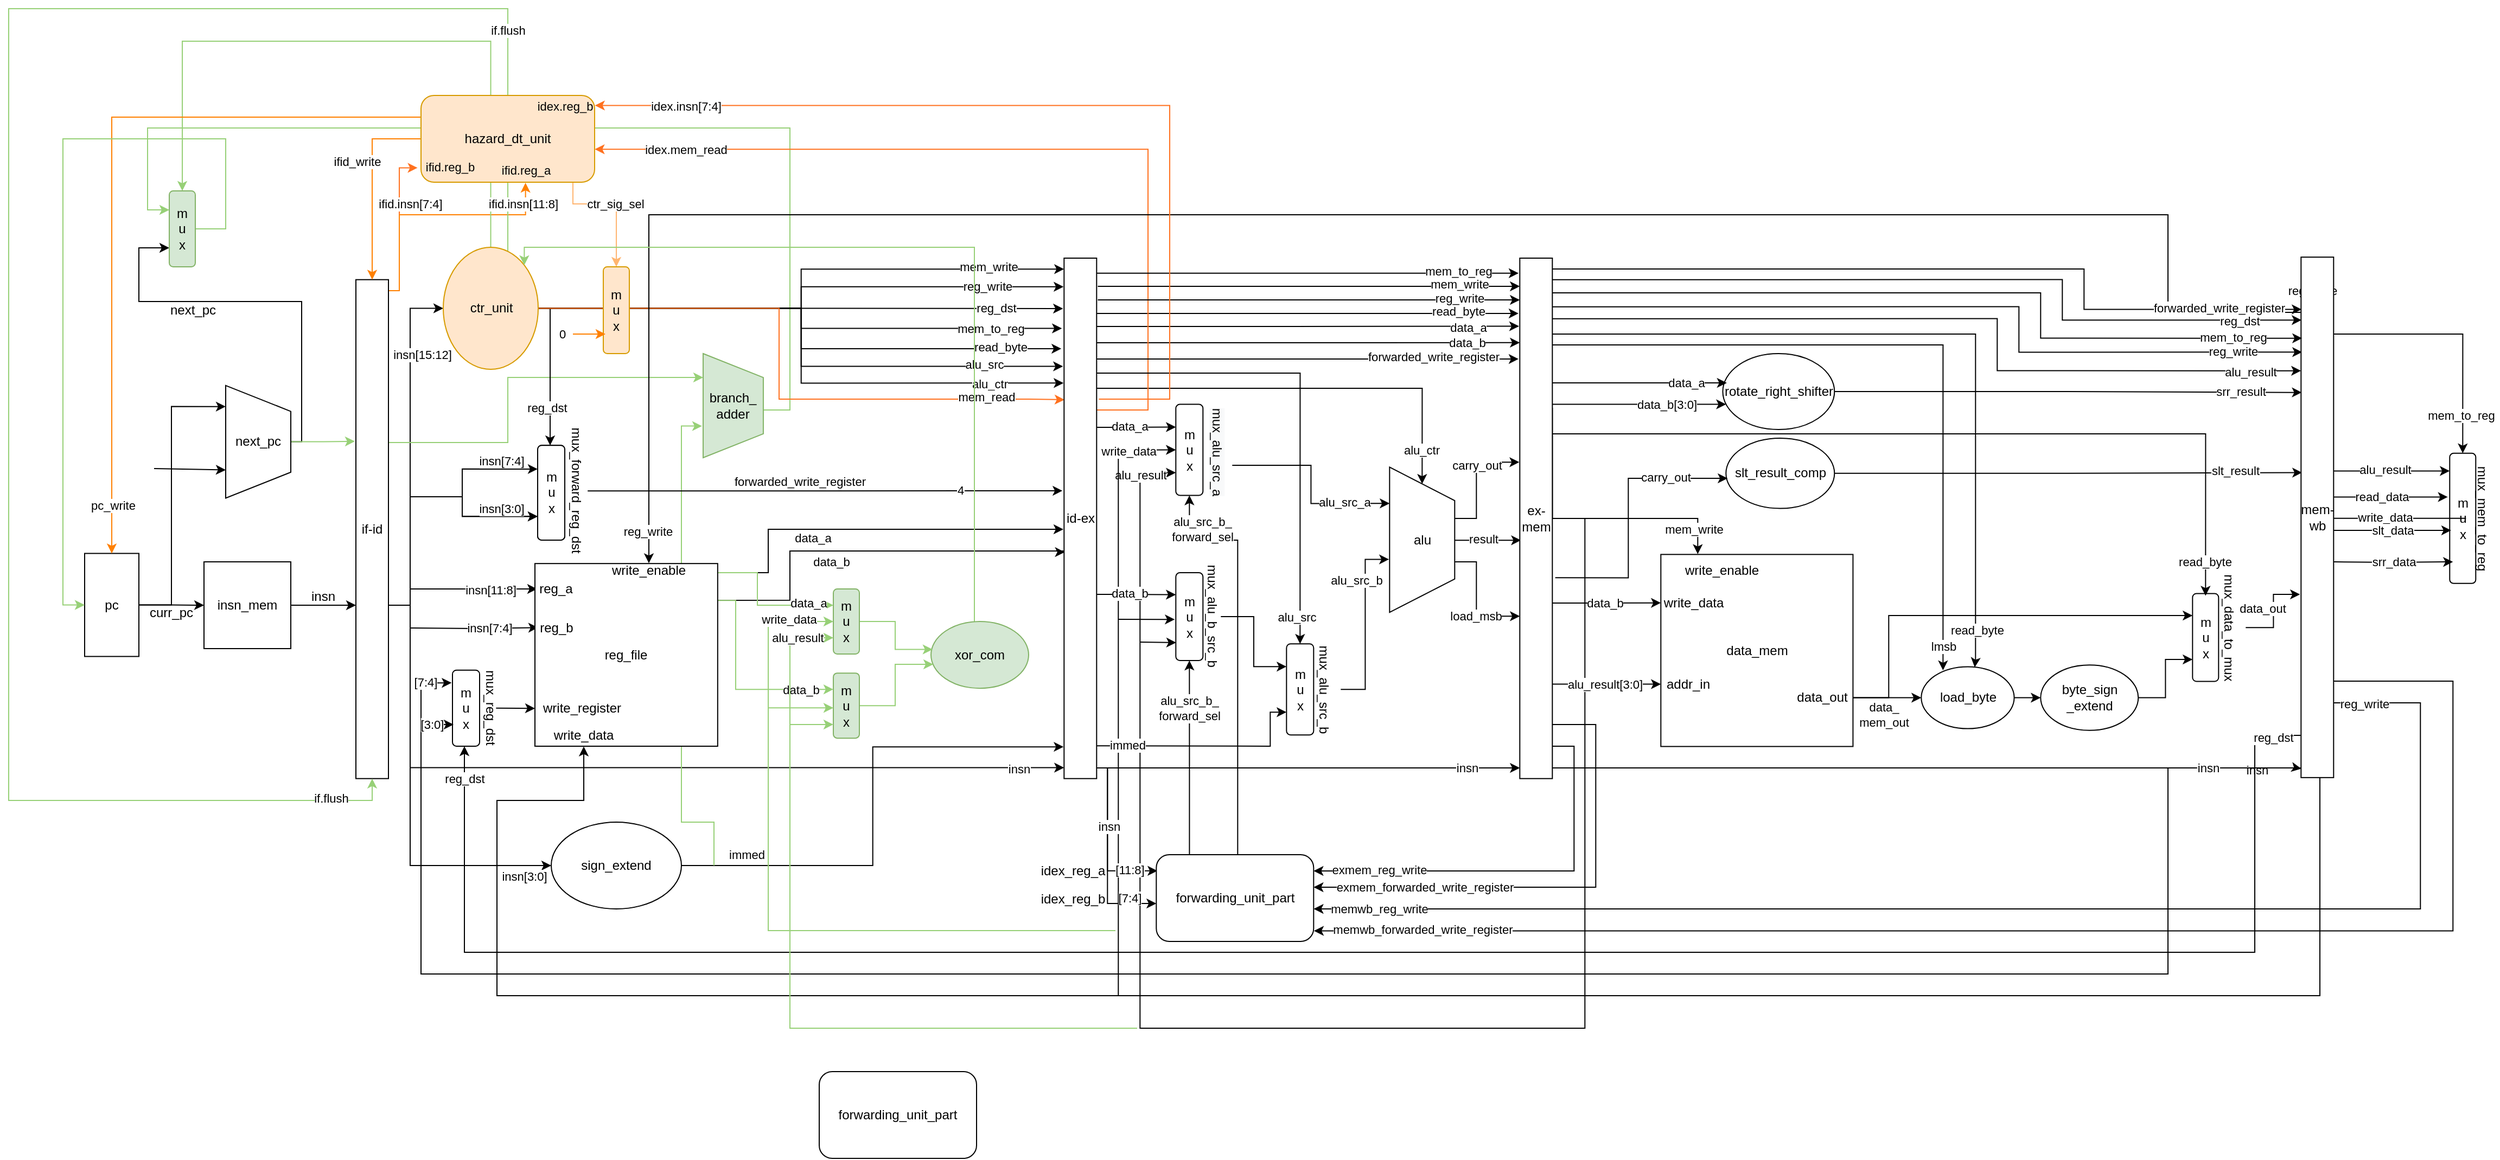 <mxfile version="17.4.4" type="github">
  <diagram id="X9zZmPEaqtEekRVXDIqs" name="Page-1">
    <mxGraphModel dx="2380" dy="1500" grid="1" gridSize="10" guides="1" tooltips="1" connect="1" arrows="1" fold="1" page="1" pageScale="1" pageWidth="827" pageHeight="1169" math="0" shadow="0">
      <root>
        <mxCell id="0" />
        <mxCell id="1" parent="0" />
        <mxCell id="MGpwRtADwgVNTOVfMMKY-20" style="edgeStyle=orthogonalEdgeStyle;rounded=0;orthogonalLoop=1;jettySize=auto;html=1;entryX=0;entryY=0.25;entryDx=0;entryDy=0;strokeColor=#97D077;" edge="1" parent="1" source="MGpwRtADwgVNTOVfMMKY-16" target="MGpwRtADwgVNTOVfMMKY-10">
          <mxGeometry relative="1" as="geometry">
            <Array as="points">
              <mxPoint x="800" y="390" />
              <mxPoint x="800" y="130" />
              <mxPoint x="208" y="130" />
              <mxPoint x="208" y="206" />
            </Array>
          </mxGeometry>
        </mxCell>
        <mxCell id="PYuLqpD3J3IwYi2mhqxB-3" value="alu_result" style="endArrow=classic;html=1;rounded=0;entryX=0;entryY=0.75;entryDx=0;entryDy=0;strokeColor=#000000;" parent="1" target="cfhEfqjK3iJdFm8jVArX-14" edge="1">
          <mxGeometry x="0.951" width="50" height="50" relative="1" as="geometry">
            <mxPoint x="1532.65" y="490" as="sourcePoint" />
            <mxPoint x="1152.65" y="880" as="targetPoint" />
            <Array as="points">
              <mxPoint x="1532.65" y="960" />
              <mxPoint x="1122.65" y="960" />
              <mxPoint x="1122.65" y="448" />
            </Array>
            <mxPoint as="offset" />
          </mxGeometry>
        </mxCell>
        <mxCell id="PYuLqpD3J3IwYi2mhqxB-1" value="" style="endArrow=classic;html=1;rounded=0;entryX=0;entryY=0.5;entryDx=0;entryDy=0;" parent="1" target="cfhEfqjK3iJdFm8jVArX-14" edge="1">
          <mxGeometry width="50" height="50" relative="1" as="geometry">
            <mxPoint x="1102.65" y="930" as="sourcePoint" />
            <mxPoint x="1122.65" y="362.59" as="targetPoint" />
            <Array as="points">
              <mxPoint x="1102.65" y="427" />
            </Array>
          </mxGeometry>
        </mxCell>
        <mxCell id="PYuLqpD3J3IwYi2mhqxB-2" value="write_data" style="edgeLabel;html=1;align=center;verticalAlign=middle;resizable=0;points=[];" parent="PYuLqpD3J3IwYi2mhqxB-1" vertex="1" connectable="0">
          <mxGeometry x="0.843" y="-1" relative="1" as="geometry">
            <mxPoint as="offset" />
          </mxGeometry>
        </mxCell>
        <mxCell id="cfhEfqjK3iJdFm8jVArX-40" style="edgeStyle=orthogonalEdgeStyle;rounded=0;orthogonalLoop=1;jettySize=auto;html=1;" parent="1" source="cfhEfqjK3iJdFm8jVArX-1" edge="1">
          <mxGeometry relative="1" as="geometry">
            <mxPoint x="400" y="570" as="targetPoint" />
            <Array as="points">
              <mxPoint x="400" y="570" />
            </Array>
          </mxGeometry>
        </mxCell>
        <mxCell id="cfhEfqjK3iJdFm8jVArX-1" value="insn_mem" style="whiteSpace=wrap;html=1;aspect=fixed;" parent="1" vertex="1">
          <mxGeometry x="260" y="530" width="80" height="80" as="geometry" />
        </mxCell>
        <mxCell id="cfhEfqjK3iJdFm8jVArX-44" style="edgeStyle=orthogonalEdgeStyle;rounded=0;orthogonalLoop=1;jettySize=auto;html=1;entryX=0;entryY=0.5;entryDx=0;entryDy=0;" parent="1" source="cfhEfqjK3iJdFm8jVArX-2" target="cfhEfqjK3iJdFm8jVArX-6" edge="1">
          <mxGeometry relative="1" as="geometry">
            <Array as="points">
              <mxPoint x="450" y="570" />
              <mxPoint x="450" y="810" />
            </Array>
          </mxGeometry>
        </mxCell>
        <mxCell id="cfhEfqjK3iJdFm8jVArX-45" value="insn[3:0]" style="edgeLabel;html=1;align=center;verticalAlign=middle;resizable=0;points=[];" parent="cfhEfqjK3iJdFm8jVArX-44" vertex="1" connectable="0">
          <mxGeometry x="0.694" relative="1" as="geometry">
            <mxPoint x="34" y="10" as="offset" />
          </mxGeometry>
        </mxCell>
        <mxCell id="cfhEfqjK3iJdFm8jVArX-46" style="edgeStyle=orthogonalEdgeStyle;rounded=0;orthogonalLoop=1;jettySize=auto;html=1;entryX=0;entryY=0.5;entryDx=0;entryDy=0;" parent="1" source="cfhEfqjK3iJdFm8jVArX-2" target="cfhEfqjK3iJdFm8jVArX-7" edge="1">
          <mxGeometry relative="1" as="geometry">
            <Array as="points">
              <mxPoint x="450" y="570" />
              <mxPoint x="450" y="296" />
            </Array>
          </mxGeometry>
        </mxCell>
        <mxCell id="cfhEfqjK3iJdFm8jVArX-47" value="insn[15:12]" style="edgeLabel;html=1;align=center;verticalAlign=middle;resizable=0;points=[];" parent="cfhEfqjK3iJdFm8jVArX-46" vertex="1" connectable="0">
          <mxGeometry x="0.827" relative="1" as="geometry">
            <mxPoint x="8" y="42" as="offset" />
          </mxGeometry>
        </mxCell>
        <mxCell id="cfhEfqjK3iJdFm8jVArX-48" style="edgeStyle=orthogonalEdgeStyle;rounded=0;orthogonalLoop=1;jettySize=auto;html=1;entryX=0;entryY=0.25;entryDx=0;entryDy=0;" parent="1" target="cfhEfqjK3iJdFm8jVArX-8" edge="1">
          <mxGeometry relative="1" as="geometry">
            <mxPoint x="450" y="470" as="sourcePoint" />
            <Array as="points">
              <mxPoint x="498" y="470" />
              <mxPoint x="498" y="444" />
            </Array>
          </mxGeometry>
        </mxCell>
        <mxCell id="cfhEfqjK3iJdFm8jVArX-51" value="insn[7:4]" style="edgeLabel;html=1;align=center;verticalAlign=middle;resizable=0;points=[];" parent="cfhEfqjK3iJdFm8jVArX-48" vertex="1" connectable="0">
          <mxGeometry x="0.612" y="1" relative="1" as="geometry">
            <mxPoint x="-6" y="-7" as="offset" />
          </mxGeometry>
        </mxCell>
        <mxCell id="cfhEfqjK3iJdFm8jVArX-49" style="edgeStyle=orthogonalEdgeStyle;rounded=0;orthogonalLoop=1;jettySize=auto;html=1;entryX=0;entryY=0.75;entryDx=0;entryDy=0;" parent="1" target="cfhEfqjK3iJdFm8jVArX-8" edge="1">
          <mxGeometry relative="1" as="geometry">
            <mxPoint x="440" y="570" as="sourcePoint" />
            <Array as="points">
              <mxPoint x="450" y="570" />
              <mxPoint x="450" y="470" />
              <mxPoint x="498" y="470" />
              <mxPoint x="498" y="488" />
            </Array>
          </mxGeometry>
        </mxCell>
        <mxCell id="cfhEfqjK3iJdFm8jVArX-52" value="insn[3:0]" style="edgeLabel;html=1;align=center;verticalAlign=middle;resizable=0;points=[];" parent="cfhEfqjK3iJdFm8jVArX-49" vertex="1" connectable="0">
          <mxGeometry x="0.473" y="3" relative="1" as="geometry">
            <mxPoint x="31" y="-4" as="offset" />
          </mxGeometry>
        </mxCell>
        <mxCell id="cfhEfqjK3iJdFm8jVArX-54" style="edgeStyle=orthogonalEdgeStyle;rounded=0;orthogonalLoop=1;jettySize=auto;html=1;" parent="1" target="cfhEfqjK3iJdFm8jVArX-60" edge="1">
          <mxGeometry relative="1" as="geometry">
            <mxPoint x="450" y="570" as="sourcePoint" />
            <Array as="points">
              <mxPoint x="450" y="555" />
            </Array>
          </mxGeometry>
        </mxCell>
        <mxCell id="cfhEfqjK3iJdFm8jVArX-58" value="insn[11:8]" style="edgeLabel;html=1;align=center;verticalAlign=middle;resizable=0;points=[];" parent="cfhEfqjK3iJdFm8jVArX-54" vertex="1" connectable="0">
          <mxGeometry x="0.341" y="-1" relative="1" as="geometry">
            <mxPoint as="offset" />
          </mxGeometry>
        </mxCell>
        <mxCell id="cfhEfqjK3iJdFm8jVArX-57" style="edgeStyle=orthogonalEdgeStyle;rounded=0;orthogonalLoop=1;jettySize=auto;html=1;" parent="1" target="cfhEfqjK3iJdFm8jVArX-61" edge="1">
          <mxGeometry relative="1" as="geometry">
            <mxPoint x="450" y="591" as="sourcePoint" />
            <Array as="points" />
          </mxGeometry>
        </mxCell>
        <mxCell id="cfhEfqjK3iJdFm8jVArX-59" value="insn[7:4]" style="edgeLabel;html=1;align=center;verticalAlign=middle;resizable=0;points=[];" parent="cfhEfqjK3iJdFm8jVArX-57" vertex="1" connectable="0">
          <mxGeometry x="0.245" relative="1" as="geometry">
            <mxPoint as="offset" />
          </mxGeometry>
        </mxCell>
        <mxCell id="cfhEfqjK3iJdFm8jVArX-91" style="edgeStyle=orthogonalEdgeStyle;rounded=0;orthogonalLoop=1;jettySize=auto;html=1;entryX=0;entryY=0.979;entryDx=0;entryDy=0;entryPerimeter=0;" parent="1" target="cfhEfqjK3iJdFm8jVArX-13" edge="1">
          <mxGeometry relative="1" as="geometry">
            <mxPoint x="450" y="570" as="sourcePoint" />
            <Array as="points">
              <mxPoint x="450" y="720" />
            </Array>
          </mxGeometry>
        </mxCell>
        <mxCell id="cfhEfqjK3iJdFm8jVArX-92" value="insn" style="edgeLabel;html=1;align=center;verticalAlign=middle;resizable=0;points=[];" parent="cfhEfqjK3iJdFm8jVArX-91" vertex="1" connectable="0">
          <mxGeometry x="0.888" y="-1" relative="1" as="geometry">
            <mxPoint as="offset" />
          </mxGeometry>
        </mxCell>
        <mxCell id="yGvOkxiand3LqxDzhhp--10" style="edgeStyle=orthogonalEdgeStyle;rounded=0;orthogonalLoop=1;jettySize=auto;html=1;entryX=-0.02;entryY=0.834;entryDx=0;entryDy=0;strokeColor=#FF711F;entryPerimeter=0;" parent="1" source="cfhEfqjK3iJdFm8jVArX-2" target="yGvOkxiand3LqxDzhhp--1" edge="1">
          <mxGeometry relative="1" as="geometry">
            <Array as="points">
              <mxPoint x="440" y="280" />
              <mxPoint x="440" y="167" />
            </Array>
          </mxGeometry>
        </mxCell>
        <mxCell id="yGvOkxiand3LqxDzhhp--11" value="ifid.insn[7:4]" style="edgeLabel;html=1;align=center;verticalAlign=middle;resizable=0;points=[];" parent="yGvOkxiand3LqxDzhhp--10" vertex="1" connectable="0">
          <mxGeometry x="0.517" relative="1" as="geometry">
            <mxPoint x="10" y="16" as="offset" />
          </mxGeometry>
        </mxCell>
        <mxCell id="1z0MUqi8JcwUg6FFa3D3-2" style="edgeStyle=orthogonalEdgeStyle;rounded=0;orthogonalLoop=1;jettySize=auto;html=1;entryX=0.602;entryY=1.007;entryDx=0;entryDy=0;entryPerimeter=0;strokeColor=#FF8000;exitX=0.886;exitY=0.026;exitDx=0;exitDy=0;exitPerimeter=0;" parent="1" source="cfhEfqjK3iJdFm8jVArX-2" target="yGvOkxiand3LqxDzhhp--1" edge="1">
          <mxGeometry relative="1" as="geometry">
            <Array as="points">
              <mxPoint x="430" y="282" />
              <mxPoint x="430" y="280" />
              <mxPoint x="440" y="280" />
              <mxPoint x="440" y="210" />
              <mxPoint x="556" y="210" />
            </Array>
          </mxGeometry>
        </mxCell>
        <mxCell id="MGpwRtADwgVNTOVfMMKY-17" style="edgeStyle=orthogonalEdgeStyle;rounded=0;orthogonalLoop=1;jettySize=auto;html=1;strokeColor=#97D077;" edge="1" parent="1" source="cfhEfqjK3iJdFm8jVArX-2" target="MGpwRtADwgVNTOVfMMKY-16">
          <mxGeometry relative="1" as="geometry">
            <Array as="points">
              <mxPoint x="540" y="420" />
              <mxPoint x="540" y="360" />
            </Array>
          </mxGeometry>
        </mxCell>
        <mxCell id="cfhEfqjK3iJdFm8jVArX-2" value="if-id" style="rounded=0;whiteSpace=wrap;html=1;" parent="1" vertex="1">
          <mxGeometry x="400" y="269.84" width="30" height="460" as="geometry" />
        </mxCell>
        <mxCell id="cfhEfqjK3iJdFm8jVArX-35" style="edgeStyle=orthogonalEdgeStyle;rounded=0;orthogonalLoop=1;jettySize=auto;html=1;entryX=0;entryY=0.5;entryDx=0;entryDy=0;" parent="1" source="cfhEfqjK3iJdFm8jVArX-4" target="cfhEfqjK3iJdFm8jVArX-1" edge="1">
          <mxGeometry relative="1" as="geometry" />
        </mxCell>
        <mxCell id="cfhEfqjK3iJdFm8jVArX-37" style="edgeStyle=orthogonalEdgeStyle;rounded=0;orthogonalLoop=1;jettySize=auto;html=1;entryX=0.187;entryY=1;entryDx=0;entryDy=0;entryPerimeter=0;" parent="1" source="cfhEfqjK3iJdFm8jVArX-4" target="cfhEfqjK3iJdFm8jVArX-21" edge="1">
          <mxGeometry relative="1" as="geometry">
            <Array as="points">
              <mxPoint x="230" y="570" />
              <mxPoint x="230" y="387" />
            </Array>
          </mxGeometry>
        </mxCell>
        <mxCell id="cfhEfqjK3iJdFm8jVArX-4" value="pc" style="rounded=0;whiteSpace=wrap;html=1;" parent="1" vertex="1">
          <mxGeometry x="150" y="522.25" width="50" height="95" as="geometry" />
        </mxCell>
        <mxCell id="cfhEfqjK3iJdFm8jVArX-87" style="edgeStyle=orthogonalEdgeStyle;rounded=0;orthogonalLoop=1;jettySize=auto;html=1;entryX=-0.015;entryY=0.939;entryDx=0;entryDy=0;entryPerimeter=0;" parent="1" source="cfhEfqjK3iJdFm8jVArX-6" target="cfhEfqjK3iJdFm8jVArX-13" edge="1">
          <mxGeometry relative="1" as="geometry" />
        </mxCell>
        <mxCell id="cfhEfqjK3iJdFm8jVArX-88" value="immed" style="edgeLabel;html=1;align=center;verticalAlign=middle;resizable=0;points=[];" parent="cfhEfqjK3iJdFm8jVArX-87" vertex="1" connectable="0">
          <mxGeometry x="-0.615" y="2" relative="1" as="geometry">
            <mxPoint x="-29" y="-8" as="offset" />
          </mxGeometry>
        </mxCell>
        <mxCell id="MGpwRtADwgVNTOVfMMKY-19" style="edgeStyle=orthogonalEdgeStyle;rounded=0;orthogonalLoop=1;jettySize=auto;html=1;entryX=0.696;entryY=1.018;entryDx=0;entryDy=0;entryPerimeter=0;strokeColor=#97D077;" edge="1" parent="1" target="MGpwRtADwgVNTOVfMMKY-16">
          <mxGeometry relative="1" as="geometry">
            <mxPoint x="730" y="810" as="sourcePoint" />
            <Array as="points">
              <mxPoint x="730" y="810" />
              <mxPoint x="730" y="770" />
              <mxPoint x="700" y="770" />
              <mxPoint x="700" y="405" />
            </Array>
          </mxGeometry>
        </mxCell>
        <mxCell id="cfhEfqjK3iJdFm8jVArX-6" value="sign_extend" style="ellipse;whiteSpace=wrap;html=1;" parent="1" vertex="1">
          <mxGeometry x="580" y="770" width="120" height="80" as="geometry" />
        </mxCell>
        <mxCell id="cfhEfqjK3iJdFm8jVArX-62" style="edgeStyle=orthogonalEdgeStyle;rounded=0;orthogonalLoop=1;jettySize=auto;html=1;" parent="1" source="cfhEfqjK3iJdFm8jVArX-7" target="cfhEfqjK3iJdFm8jVArX-8" edge="1">
          <mxGeometry relative="1" as="geometry">
            <Array as="points">
              <mxPoint x="579" y="296" />
            </Array>
          </mxGeometry>
        </mxCell>
        <mxCell id="cfhEfqjK3iJdFm8jVArX-63" value="reg_dst" style="edgeLabel;html=1;align=center;verticalAlign=middle;resizable=0;points=[];" parent="cfhEfqjK3iJdFm8jVArX-62" vertex="1" connectable="0">
          <mxGeometry x="0.485" y="-3" relative="1" as="geometry">
            <mxPoint as="offset" />
          </mxGeometry>
        </mxCell>
        <mxCell id="cfhEfqjK3iJdFm8jVArX-69" style="edgeStyle=orthogonalEdgeStyle;rounded=0;orthogonalLoop=1;jettySize=auto;html=1;entryX=-0.033;entryY=0.097;entryDx=0;entryDy=0;entryPerimeter=0;" parent="1" source="cfhEfqjK3iJdFm8jVArX-7" target="cfhEfqjK3iJdFm8jVArX-13" edge="1">
          <mxGeometry relative="1" as="geometry" />
        </mxCell>
        <mxCell id="cfhEfqjK3iJdFm8jVArX-70" value="reg_dst" style="edgeLabel;html=1;align=center;verticalAlign=middle;resizable=0;points=[];" parent="cfhEfqjK3iJdFm8jVArX-69" vertex="1" connectable="0">
          <mxGeometry x="0.743" y="1" relative="1" as="geometry">
            <mxPoint as="offset" />
          </mxGeometry>
        </mxCell>
        <mxCell id="cfhEfqjK3iJdFm8jVArX-71" style="edgeStyle=orthogonalEdgeStyle;rounded=0;orthogonalLoop=1;jettySize=auto;html=1;entryX=-0.017;entryY=0.055;entryDx=0;entryDy=0;entryPerimeter=0;" parent="1" source="cfhEfqjK3iJdFm8jVArX-7" target="cfhEfqjK3iJdFm8jVArX-13" edge="1">
          <mxGeometry relative="1" as="geometry" />
        </mxCell>
        <mxCell id="cfhEfqjK3iJdFm8jVArX-72" value="reg_write" style="edgeLabel;html=1;align=center;verticalAlign=middle;resizable=0;points=[];" parent="cfhEfqjK3iJdFm8jVArX-71" vertex="1" connectable="0">
          <mxGeometry x="0.72" y="1" relative="1" as="geometry">
            <mxPoint as="offset" />
          </mxGeometry>
        </mxCell>
        <mxCell id="cfhEfqjK3iJdFm8jVArX-73" style="edgeStyle=orthogonalEdgeStyle;rounded=0;orthogonalLoop=1;jettySize=auto;html=1;entryX=0;entryY=0.021;entryDx=0;entryDy=0;entryPerimeter=0;" parent="1" source="cfhEfqjK3iJdFm8jVArX-7" target="cfhEfqjK3iJdFm8jVArX-13" edge="1">
          <mxGeometry relative="1" as="geometry" />
        </mxCell>
        <mxCell id="cfhEfqjK3iJdFm8jVArX-74" value="mem_write" style="edgeLabel;html=1;align=center;verticalAlign=middle;resizable=0;points=[];" parent="cfhEfqjK3iJdFm8jVArX-73" vertex="1" connectable="0">
          <mxGeometry x="0.732" y="2" relative="1" as="geometry">
            <mxPoint as="offset" />
          </mxGeometry>
        </mxCell>
        <mxCell id="cfhEfqjK3iJdFm8jVArX-75" style="edgeStyle=orthogonalEdgeStyle;rounded=0;orthogonalLoop=1;jettySize=auto;html=1;entryX=-0.067;entryY=0.135;entryDx=0;entryDy=0;entryPerimeter=0;" parent="1" source="cfhEfqjK3iJdFm8jVArX-7" target="cfhEfqjK3iJdFm8jVArX-13" edge="1">
          <mxGeometry relative="1" as="geometry" />
        </mxCell>
        <mxCell id="cfhEfqjK3iJdFm8jVArX-76" value="mem_to_reg" style="edgeLabel;html=1;align=center;verticalAlign=middle;resizable=0;points=[];" parent="cfhEfqjK3iJdFm8jVArX-75" vertex="1" connectable="0">
          <mxGeometry x="0.736" relative="1" as="geometry">
            <mxPoint as="offset" />
          </mxGeometry>
        </mxCell>
        <mxCell id="cfhEfqjK3iJdFm8jVArX-77" style="edgeStyle=orthogonalEdgeStyle;rounded=0;orthogonalLoop=1;jettySize=auto;html=1;entryX=-0.083;entryY=0.174;entryDx=0;entryDy=0;entryPerimeter=0;" parent="1" source="cfhEfqjK3iJdFm8jVArX-7" target="cfhEfqjK3iJdFm8jVArX-13" edge="1">
          <mxGeometry relative="1" as="geometry" />
        </mxCell>
        <mxCell id="cfhEfqjK3iJdFm8jVArX-78" value="read_byte" style="edgeLabel;html=1;align=center;verticalAlign=middle;resizable=0;points=[];" parent="cfhEfqjK3iJdFm8jVArX-77" vertex="1" connectable="0">
          <mxGeometry x="0.805" y="-2" relative="1" as="geometry">
            <mxPoint x="-6" y="-4" as="offset" />
          </mxGeometry>
        </mxCell>
        <mxCell id="cfhEfqjK3iJdFm8jVArX-79" style="edgeStyle=orthogonalEdgeStyle;rounded=0;orthogonalLoop=1;jettySize=auto;html=1;entryX=-0.033;entryY=0.208;entryDx=0;entryDy=0;entryPerimeter=0;" parent="1" source="cfhEfqjK3iJdFm8jVArX-7" target="cfhEfqjK3iJdFm8jVArX-13" edge="1">
          <mxGeometry relative="1" as="geometry" />
        </mxCell>
        <mxCell id="cfhEfqjK3iJdFm8jVArX-80" value="alu_src" style="edgeLabel;html=1;align=center;verticalAlign=middle;resizable=0;points=[];" parent="cfhEfqjK3iJdFm8jVArX-79" vertex="1" connectable="0">
          <mxGeometry x="0.728" y="2" relative="1" as="geometry">
            <mxPoint as="offset" />
          </mxGeometry>
        </mxCell>
        <mxCell id="cfhEfqjK3iJdFm8jVArX-81" style="edgeStyle=orthogonalEdgeStyle;rounded=0;orthogonalLoop=1;jettySize=auto;html=1;entryX=-0.017;entryY=0.24;entryDx=0;entryDy=0;entryPerimeter=0;" parent="1" source="cfhEfqjK3iJdFm8jVArX-7" target="cfhEfqjK3iJdFm8jVArX-13" edge="1">
          <mxGeometry relative="1" as="geometry" />
        </mxCell>
        <mxCell id="cfhEfqjK3iJdFm8jVArX-82" value="alu_ctr" style="edgeLabel;html=1;align=center;verticalAlign=middle;resizable=0;points=[];" parent="cfhEfqjK3iJdFm8jVArX-81" vertex="1" connectable="0">
          <mxGeometry x="0.752" y="-1" relative="1" as="geometry">
            <mxPoint as="offset" />
          </mxGeometry>
        </mxCell>
        <mxCell id="yGvOkxiand3LqxDzhhp--2" style="edgeStyle=orthogonalEdgeStyle;rounded=0;orthogonalLoop=1;jettySize=auto;html=1;strokeColor=#FF711F;entryX=0.012;entryY=0.272;entryDx=0;entryDy=0;entryPerimeter=0;" parent="1" source="cfhEfqjK3iJdFm8jVArX-7" edge="1" target="cfhEfqjK3iJdFm8jVArX-13">
          <mxGeometry relative="1" as="geometry">
            <mxPoint x="1020" y="400" as="targetPoint" />
            <Array as="points">
              <mxPoint x="790" y="296" />
              <mxPoint x="790" y="380" />
              <mxPoint x="1020" y="380" />
            </Array>
          </mxGeometry>
        </mxCell>
        <mxCell id="yGvOkxiand3LqxDzhhp--3" value="mem_read" style="edgeLabel;html=1;align=center;verticalAlign=middle;resizable=0;points=[];" parent="yGvOkxiand3LqxDzhhp--2" vertex="1" connectable="0">
          <mxGeometry x="0.761" y="-1" relative="1" as="geometry">
            <mxPoint x="-5" y="-3" as="offset" />
          </mxGeometry>
        </mxCell>
        <mxCell id="MGpwRtADwgVNTOVfMMKY-11" style="edgeStyle=orthogonalEdgeStyle;rounded=0;orthogonalLoop=1;jettySize=auto;html=1;entryX=0.5;entryY=0;entryDx=0;entryDy=0;strokeColor=#97D077;" edge="1" parent="1" source="cfhEfqjK3iJdFm8jVArX-7" target="MGpwRtADwgVNTOVfMMKY-10">
          <mxGeometry relative="1" as="geometry">
            <Array as="points">
              <mxPoint x="524" y="50" />
              <mxPoint x="240" y="50" />
            </Array>
          </mxGeometry>
        </mxCell>
        <mxCell id="MGpwRtADwgVNTOVfMMKY-12" value="if.flush" style="edgeStyle=orthogonalEdgeStyle;rounded=0;orthogonalLoop=1;jettySize=auto;html=1;entryX=0.5;entryY=1;entryDx=0;entryDy=0;strokeColor=#97D077;" edge="1" parent="1" source="cfhEfqjK3iJdFm8jVArX-7" target="cfhEfqjK3iJdFm8jVArX-2">
          <mxGeometry x="-0.77" relative="1" as="geometry">
            <Array as="points">
              <mxPoint x="540" y="20" />
              <mxPoint x="80" y="20" />
              <mxPoint x="80" y="750" />
              <mxPoint x="415" y="750" />
            </Array>
            <mxPoint as="offset" />
          </mxGeometry>
        </mxCell>
        <mxCell id="MGpwRtADwgVNTOVfMMKY-13" value="if.flush" style="edgeLabel;html=1;align=center;verticalAlign=middle;resizable=0;points=[];" vertex="1" connectable="0" parent="MGpwRtADwgVNTOVfMMKY-12">
          <mxGeometry x="0.934" y="2" relative="1" as="geometry">
            <mxPoint as="offset" />
          </mxGeometry>
        </mxCell>
        <mxCell id="cfhEfqjK3iJdFm8jVArX-7" value="ctr_unit" style="ellipse;whiteSpace=wrap;html=1;rotation=0;fillColor=#ffe6cc;strokeColor=#d79b00;" parent="1" vertex="1">
          <mxGeometry x="480.5" y="240" width="87.5" height="112.5" as="geometry" />
        </mxCell>
        <mxCell id="cfhEfqjK3iJdFm8jVArX-8" value="m&lt;br&gt;u&lt;br&gt;x" style="rounded=1;whiteSpace=wrap;html=1;" parent="1" vertex="1">
          <mxGeometry x="567.5" y="422.59" width="25" height="87.41" as="geometry" />
        </mxCell>
        <mxCell id="cfhEfqjK3iJdFm8jVArX-227" style="edgeStyle=orthogonalEdgeStyle;rounded=0;orthogonalLoop=1;jettySize=auto;html=1;" parent="1" source="cfhEfqjK3iJdFm8jVArX-9" target="cfhEfqjK3iJdFm8jVArX-226" edge="1">
          <mxGeometry relative="1" as="geometry" />
        </mxCell>
        <mxCell id="cfhEfqjK3iJdFm8jVArX-9" value="mux_reg_dst" style="text;html=1;strokeColor=none;fillColor=none;align=center;verticalAlign=middle;whiteSpace=wrap;rounded=0;rotation=90;" parent="1" vertex="1">
          <mxGeometry x="494.21" y="659.96" width="60" height="9.92" as="geometry" />
        </mxCell>
        <mxCell id="cfhEfqjK3iJdFm8jVArX-10" value="m&lt;br&gt;u&lt;br&gt;x" style="rounded=1;whiteSpace=wrap;html=1;" parent="1" vertex="1">
          <mxGeometry x="489" y="629.84" width="25" height="70.16" as="geometry" />
        </mxCell>
        <mxCell id="cfhEfqjK3iJdFm8jVArX-83" style="edgeStyle=orthogonalEdgeStyle;rounded=0;orthogonalLoop=1;jettySize=auto;html=1;" parent="1" edge="1">
          <mxGeometry relative="1" as="geometry">
            <Array as="points">
              <mxPoint x="733" y="540" />
              <mxPoint x="780" y="540" />
              <mxPoint x="780" y="500" />
            </Array>
            <mxPoint x="730" y="540" as="sourcePoint" />
            <mxPoint x="1052" y="500" as="targetPoint" />
          </mxGeometry>
        </mxCell>
        <mxCell id="cfhEfqjK3iJdFm8jVArX-84" value="data_a" style="edgeLabel;html=1;align=center;verticalAlign=middle;resizable=0;points=[];" parent="cfhEfqjK3iJdFm8jVArX-83" vertex="1" connectable="0">
          <mxGeometry x="0.188" y="-1" relative="1" as="geometry">
            <mxPoint x="-84" y="7" as="offset" />
          </mxGeometry>
        </mxCell>
        <mxCell id="cfhEfqjK3iJdFm8jVArX-85" style="edgeStyle=orthogonalEdgeStyle;rounded=0;orthogonalLoop=1;jettySize=auto;html=1;exitX=1;exitY=0.201;exitDx=0;exitDy=0;exitPerimeter=0;entryX=0.023;entryY=0.565;entryDx=0;entryDy=0;entryPerimeter=0;" parent="1" source="cfhEfqjK3iJdFm8jVArX-12" target="cfhEfqjK3iJdFm8jVArX-13" edge="1">
          <mxGeometry relative="1" as="geometry">
            <Array as="points">
              <mxPoint x="800" y="565" />
              <mxPoint x="800" y="520" />
              <mxPoint x="1052" y="520" />
              <mxPoint x="1052" y="521" />
            </Array>
            <mxPoint x="1050" y="670" as="targetPoint" />
          </mxGeometry>
        </mxCell>
        <mxCell id="cfhEfqjK3iJdFm8jVArX-86" value="data_b" style="edgeLabel;html=1;align=center;verticalAlign=middle;resizable=0;points=[];" parent="cfhEfqjK3iJdFm8jVArX-85" vertex="1" connectable="0">
          <mxGeometry x="0.161" y="-1" relative="1" as="geometry">
            <mxPoint x="-63" y="9" as="offset" />
          </mxGeometry>
        </mxCell>
        <mxCell id="MGpwRtADwgVNTOVfMMKY-38" style="edgeStyle=orthogonalEdgeStyle;rounded=0;orthogonalLoop=1;jettySize=auto;html=1;entryX=0;entryY=0.25;entryDx=0;entryDy=0;strokeColor=#97D077;exitX=1.001;exitY=0.202;exitDx=0;exitDy=0;exitPerimeter=0;" edge="1" parent="1" source="cfhEfqjK3iJdFm8jVArX-12" target="MGpwRtADwgVNTOVfMMKY-26">
          <mxGeometry relative="1" as="geometry">
            <Array as="points">
              <mxPoint x="750" y="566" />
              <mxPoint x="750" y="648" />
            </Array>
          </mxGeometry>
        </mxCell>
        <mxCell id="MGpwRtADwgVNTOVfMMKY-50" value="data_b" style="edgeLabel;html=1;align=center;verticalAlign=middle;resizable=0;points=[];" vertex="1" connectable="0" parent="MGpwRtADwgVNTOVfMMKY-38">
          <mxGeometry x="0.689" y="1" relative="1" as="geometry">
            <mxPoint x="-1" y="1" as="offset" />
          </mxGeometry>
        </mxCell>
        <mxCell id="MGpwRtADwgVNTOVfMMKY-39" style="edgeStyle=orthogonalEdgeStyle;rounded=0;orthogonalLoop=1;jettySize=auto;html=1;entryX=0;entryY=0.25;entryDx=0;entryDy=0;strokeColor=#97D077;" edge="1" parent="1" source="cfhEfqjK3iJdFm8jVArX-12" target="MGpwRtADwgVNTOVfMMKY-25">
          <mxGeometry relative="1" as="geometry">
            <Array as="points">
              <mxPoint x="770" y="540" />
              <mxPoint x="770" y="570" />
            </Array>
          </mxGeometry>
        </mxCell>
        <mxCell id="MGpwRtADwgVNTOVfMMKY-49" value="data_a" style="edgeLabel;html=1;align=center;verticalAlign=middle;resizable=0;points=[];" vertex="1" connectable="0" parent="MGpwRtADwgVNTOVfMMKY-39">
          <mxGeometry x="0.66" y="2" relative="1" as="geometry">
            <mxPoint as="offset" />
          </mxGeometry>
        </mxCell>
        <mxCell id="cfhEfqjK3iJdFm8jVArX-12" value="reg_file" style="whiteSpace=wrap;html=1;aspect=fixed;" parent="1" vertex="1">
          <mxGeometry x="565" y="531.59" width="168.41" height="168.41" as="geometry" />
        </mxCell>
        <mxCell id="cfhEfqjK3iJdFm8jVArX-97" style="edgeStyle=orthogonalEdgeStyle;rounded=0;orthogonalLoop=1;jettySize=auto;html=1;entryX=0;entryY=0.25;entryDx=0;entryDy=0;" parent="1" source="cfhEfqjK3iJdFm8jVArX-13" target="cfhEfqjK3iJdFm8jVArX-14" edge="1">
          <mxGeometry relative="1" as="geometry">
            <Array as="points">
              <mxPoint x="1102.65" y="406" />
              <mxPoint x="1102.65" y="406" />
            </Array>
          </mxGeometry>
        </mxCell>
        <mxCell id="cfhEfqjK3iJdFm8jVArX-98" value="data_a" style="edgeLabel;html=1;align=center;verticalAlign=middle;resizable=0;points=[];" parent="cfhEfqjK3iJdFm8jVArX-97" vertex="1" connectable="0">
          <mxGeometry x="0.161" y="3" relative="1" as="geometry">
            <mxPoint x="-12" y="2" as="offset" />
          </mxGeometry>
        </mxCell>
        <mxCell id="cfhEfqjK3iJdFm8jVArX-99" style="edgeStyle=orthogonalEdgeStyle;rounded=0;orthogonalLoop=1;jettySize=auto;html=1;entryX=0;entryY=0.25;entryDx=0;entryDy=0;" parent="1" source="cfhEfqjK3iJdFm8jVArX-13" target="cfhEfqjK3iJdFm8jVArX-18" edge="1">
          <mxGeometry relative="1" as="geometry">
            <Array as="points">
              <mxPoint x="1102.65" y="560" />
              <mxPoint x="1102.65" y="560" />
            </Array>
          </mxGeometry>
        </mxCell>
        <mxCell id="cfhEfqjK3iJdFm8jVArX-100" value="data_b" style="edgeLabel;html=1;align=center;verticalAlign=middle;resizable=0;points=[];" parent="cfhEfqjK3iJdFm8jVArX-99" vertex="1" connectable="0">
          <mxGeometry x="0.158" relative="1" as="geometry">
            <mxPoint x="-12" y="-1" as="offset" />
          </mxGeometry>
        </mxCell>
        <mxCell id="cfhEfqjK3iJdFm8jVArX-101" style="edgeStyle=orthogonalEdgeStyle;rounded=0;orthogonalLoop=1;jettySize=auto;html=1;entryX=0;entryY=0.75;entryDx=0;entryDy=0;exitX=1.012;exitY=0.937;exitDx=0;exitDy=0;exitPerimeter=0;" parent="1" source="cfhEfqjK3iJdFm8jVArX-13" target="cfhEfqjK3iJdFm8jVArX-17" edge="1">
          <mxGeometry relative="1" as="geometry">
            <Array as="points">
              <mxPoint x="1085.65" y="700" />
              <mxPoint x="1242.65" y="700" />
              <mxPoint x="1242.65" y="669" />
            </Array>
          </mxGeometry>
        </mxCell>
        <mxCell id="cfhEfqjK3iJdFm8jVArX-102" value="immed" style="edgeLabel;html=1;align=center;verticalAlign=middle;resizable=0;points=[];" parent="cfhEfqjK3iJdFm8jVArX-101" vertex="1" connectable="0">
          <mxGeometry x="-0.735" y="1" relative="1" as="geometry">
            <mxPoint as="offset" />
          </mxGeometry>
        </mxCell>
        <mxCell id="cfhEfqjK3iJdFm8jVArX-116" style="edgeStyle=orthogonalEdgeStyle;rounded=0;orthogonalLoop=1;jettySize=auto;html=1;entryX=0;entryY=0.25;entryDx=0;entryDy=0;" parent="1" edge="1">
          <mxGeometry relative="1" as="geometry">
            <mxPoint x="1082.65" y="327.95" as="sourcePoint" />
            <mxPoint x="1472.65" y="327.91" as="targetPoint" />
            <Array as="points">
              <mxPoint x="1112.65" y="327.95" />
              <mxPoint x="1112.65" y="327.95" />
            </Array>
          </mxGeometry>
        </mxCell>
        <mxCell id="cfhEfqjK3iJdFm8jVArX-117" value="data_b" style="edgeLabel;html=1;align=center;verticalAlign=middle;resizable=0;points=[];" parent="cfhEfqjK3iJdFm8jVArX-116" vertex="1" connectable="0">
          <mxGeometry x="0.75" relative="1" as="geometry">
            <mxPoint as="offset" />
          </mxGeometry>
        </mxCell>
        <mxCell id="cfhEfqjK3iJdFm8jVArX-118" style="edgeStyle=orthogonalEdgeStyle;rounded=0;orthogonalLoop=1;jettySize=auto;html=1;entryX=-0.022;entryY=0.206;entryDx=0;entryDy=0;entryPerimeter=0;" parent="1" edge="1">
          <mxGeometry relative="1" as="geometry">
            <mxPoint x="1082.65" y="312.95" as="sourcePoint" />
            <mxPoint x="1471.99" y="312.797" as="targetPoint" />
            <Array as="points">
              <mxPoint x="1262.65" y="312.95" />
              <mxPoint x="1262.65" y="312.95" />
            </Array>
          </mxGeometry>
        </mxCell>
        <mxCell id="cfhEfqjK3iJdFm8jVArX-119" value="data_a" style="edgeLabel;html=1;align=center;verticalAlign=middle;resizable=0;points=[];" parent="cfhEfqjK3iJdFm8jVArX-118" vertex="1" connectable="0">
          <mxGeometry x="0.76" y="-1" relative="1" as="geometry">
            <mxPoint as="offset" />
          </mxGeometry>
        </mxCell>
        <mxCell id="cfhEfqjK3iJdFm8jVArX-120" style="edgeStyle=orthogonalEdgeStyle;rounded=0;orthogonalLoop=1;jettySize=auto;html=1;entryX=-0.038;entryY=0.173;entryDx=0;entryDy=0;entryPerimeter=0;" parent="1" edge="1">
          <mxGeometry relative="1" as="geometry">
            <mxPoint x="1082.65" y="300.95" as="sourcePoint" />
            <mxPoint x="1471.51" y="300.962" as="targetPoint" />
            <Array as="points">
              <mxPoint x="1242.65" y="300.95" />
              <mxPoint x="1242.65" y="300.95" />
            </Array>
          </mxGeometry>
        </mxCell>
        <mxCell id="cfhEfqjK3iJdFm8jVArX-121" value="read_byte" style="edgeLabel;html=1;align=center;verticalAlign=middle;resizable=0;points=[];" parent="cfhEfqjK3iJdFm8jVArX-120" vertex="1" connectable="0">
          <mxGeometry x="0.713" y="2" relative="1" as="geometry">
            <mxPoint as="offset" />
          </mxGeometry>
        </mxCell>
        <mxCell id="cfhEfqjK3iJdFm8jVArX-132" style="edgeStyle=orthogonalEdgeStyle;rounded=0;orthogonalLoop=1;jettySize=auto;html=1;entryX=1;entryY=0.5;entryDx=0;entryDy=0;" parent="1" source="cfhEfqjK3iJdFm8jVArX-13" target="cfhEfqjK3iJdFm8jVArX-20" edge="1">
          <mxGeometry relative="1" as="geometry">
            <Array as="points">
              <mxPoint x="1382.65" y="370" />
            </Array>
          </mxGeometry>
        </mxCell>
        <mxCell id="cfhEfqjK3iJdFm8jVArX-133" value="alu_ctr" style="edgeLabel;html=1;align=center;verticalAlign=middle;resizable=0;points=[];" parent="cfhEfqjK3iJdFm8jVArX-132" vertex="1" connectable="0">
          <mxGeometry x="0.837" y="-1" relative="1" as="geometry">
            <mxPoint as="offset" />
          </mxGeometry>
        </mxCell>
        <mxCell id="cfhEfqjK3iJdFm8jVArX-240" style="edgeStyle=orthogonalEdgeStyle;rounded=0;orthogonalLoop=1;jettySize=auto;html=1;entryX=0.007;entryY=0.186;entryDx=0;entryDy=0;entryPerimeter=0;" parent="1" source="cfhEfqjK3iJdFm8jVArX-13" target="cfhEfqjK3iJdFm8jVArX-33" edge="1">
          <mxGeometry relative="1" as="geometry">
            <Array as="points">
              <mxPoint x="1092.65" y="720" />
              <mxPoint x="1092.65" y="815" />
            </Array>
          </mxGeometry>
        </mxCell>
        <mxCell id="cfhEfqjK3iJdFm8jVArX-244" value="[11:8]" style="edgeLabel;html=1;align=center;verticalAlign=middle;resizable=0;points=[];" parent="cfhEfqjK3iJdFm8jVArX-240" vertex="1" connectable="0">
          <mxGeometry x="0.662" y="1" relative="1" as="geometry">
            <mxPoint as="offset" />
          </mxGeometry>
        </mxCell>
        <mxCell id="cfhEfqjK3iJdFm8jVArX-241" value="[7:4]" style="edgeStyle=orthogonalEdgeStyle;rounded=0;orthogonalLoop=1;jettySize=auto;html=1;entryX=0;entryY=0.75;entryDx=0;entryDy=0;" parent="1" edge="1">
          <mxGeometry x="0.722" y="5" relative="1" as="geometry">
            <mxPoint x="1102.65" y="720" as="sourcePoint" />
            <mxPoint x="1137.65" y="845" as="targetPoint" />
            <Array as="points">
              <mxPoint x="1092.65" y="720" />
              <mxPoint x="1092.65" y="845" />
            </Array>
            <mxPoint as="offset" />
          </mxGeometry>
        </mxCell>
        <mxCell id="cfhEfqjK3iJdFm8jVArX-243" value="insn" style="edgeLabel;html=1;align=center;verticalAlign=middle;resizable=0;points=[];" parent="cfhEfqjK3iJdFm8jVArX-241" vertex="1" connectable="0">
          <mxGeometry x="-0.612" y="1" relative="1" as="geometry">
            <mxPoint y="29" as="offset" />
          </mxGeometry>
        </mxCell>
        <mxCell id="yGvOkxiand3LqxDzhhp--4" style="edgeStyle=orthogonalEdgeStyle;rounded=0;orthogonalLoop=1;jettySize=auto;html=1;entryX=1.001;entryY=0.62;entryDx=0;entryDy=0;strokeColor=#FF711F;entryPerimeter=0;" parent="1" source="cfhEfqjK3iJdFm8jVArX-13" target="yGvOkxiand3LqxDzhhp--1" edge="1">
          <mxGeometry relative="1" as="geometry">
            <Array as="points">
              <mxPoint x="1130" y="390" />
              <mxPoint x="1130" y="150" />
            </Array>
          </mxGeometry>
        </mxCell>
        <mxCell id="yGvOkxiand3LqxDzhhp--5" value="idex.mem_read" style="edgeLabel;html=1;align=center;verticalAlign=middle;resizable=0;points=[];" parent="yGvOkxiand3LqxDzhhp--4" vertex="1" connectable="0">
          <mxGeometry x="0.869" y="1" relative="1" as="geometry">
            <mxPoint x="32" y="-1" as="offset" />
          </mxGeometry>
        </mxCell>
        <mxCell id="yGvOkxiand3LqxDzhhp--19" style="edgeStyle=orthogonalEdgeStyle;rounded=0;orthogonalLoop=1;jettySize=auto;html=1;entryX=0.5;entryY=0;entryDx=0;entryDy=0;strokeColor=#000000;" parent="1" target="cfhEfqjK3iJdFm8jVArX-17" edge="1">
          <mxGeometry relative="1" as="geometry">
            <mxPoint x="1082.65" y="356" as="sourcePoint" />
            <mxPoint x="1270.15" y="601.59" as="targetPoint" />
            <Array as="points">
              <mxPoint x="1270.65" y="356" />
            </Array>
          </mxGeometry>
        </mxCell>
        <mxCell id="yGvOkxiand3LqxDzhhp--20" value="alu_src" style="edgeLabel;html=1;align=center;verticalAlign=middle;resizable=0;points=[];" parent="yGvOkxiand3LqxDzhhp--19" vertex="1" connectable="0">
          <mxGeometry x="0.884" y="-3" relative="1" as="geometry">
            <mxPoint as="offset" />
          </mxGeometry>
        </mxCell>
        <mxCell id="cfhEfqjK3iJdFm8jVArX-13" value="id-ex" style="rounded=0;whiteSpace=wrap;html=1;" parent="1" vertex="1">
          <mxGeometry x="1052.65" y="250" width="30" height="479.84" as="geometry" />
        </mxCell>
        <mxCell id="cfhEfqjK3iJdFm8jVArX-14" value="m&lt;br&gt;u&lt;br&gt;x" style="rounded=1;whiteSpace=wrap;html=1;" parent="1" vertex="1">
          <mxGeometry x="1155.65" y="384.75" width="25" height="84" as="geometry" />
        </mxCell>
        <mxCell id="cfhEfqjK3iJdFm8jVArX-104" style="edgeStyle=orthogonalEdgeStyle;rounded=0;orthogonalLoop=1;jettySize=auto;html=1;entryX=0.635;entryY=1.009;entryDx=0;entryDy=0;entryPerimeter=0;" parent="1" source="cfhEfqjK3iJdFm8jVArX-15" target="cfhEfqjK3iJdFm8jVArX-20" edge="1">
          <mxGeometry relative="1" as="geometry" />
        </mxCell>
        <mxCell id="cfhEfqjK3iJdFm8jVArX-108" value="alu_src_b" style="edgeLabel;html=1;align=center;verticalAlign=middle;resizable=0;points=[];" parent="cfhEfqjK3iJdFm8jVArX-104" vertex="1" connectable="0">
          <mxGeometry x="0.154" relative="1" as="geometry">
            <mxPoint x="-8" y="-28" as="offset" />
          </mxGeometry>
        </mxCell>
        <mxCell id="cfhEfqjK3iJdFm8jVArX-15" value="mux_alu_src_b" style="text;html=1;strokeColor=none;fillColor=none;align=center;verticalAlign=middle;whiteSpace=wrap;rounded=0;rotation=90;" parent="1" vertex="1">
          <mxGeometry x="1262.65" y="632.59" width="60" height="30" as="geometry" />
        </mxCell>
        <mxCell id="cfhEfqjK3iJdFm8jVArX-105" style="edgeStyle=orthogonalEdgeStyle;rounded=0;orthogonalLoop=1;jettySize=auto;html=1;entryX=0.75;entryY=0;entryDx=0;entryDy=0;" parent="1" source="cfhEfqjK3iJdFm8jVArX-16" target="cfhEfqjK3iJdFm8jVArX-20" edge="1">
          <mxGeometry relative="1" as="geometry" />
        </mxCell>
        <mxCell id="cfhEfqjK3iJdFm8jVArX-107" value="alu_src_a" style="edgeLabel;html=1;align=center;verticalAlign=middle;resizable=0;points=[];" parent="cfhEfqjK3iJdFm8jVArX-105" vertex="1" connectable="0">
          <mxGeometry x="0.531" y="1" relative="1" as="geometry">
            <mxPoint as="offset" />
          </mxGeometry>
        </mxCell>
        <mxCell id="cfhEfqjK3iJdFm8jVArX-16" value="&lt;span style=&quot;color: rgb(0 , 0 , 0) ; font-family: &amp;#34;helvetica&amp;#34; ; font-size: 12px ; font-style: normal ; font-weight: 400 ; letter-spacing: normal ; text-align: center ; text-indent: 0px ; text-transform: none ; word-spacing: 0px ; background-color: rgb(248 , 249 , 250) ; display: inline ; float: none&quot;&gt;mux_alu_src_a&lt;/span&gt;" style="text;whiteSpace=wrap;html=1;rotation=90;" parent="1" vertex="1">
          <mxGeometry x="1137.65" y="426" width="110" height="30" as="geometry" />
        </mxCell>
        <mxCell id="cfhEfqjK3iJdFm8jVArX-17" value="m&lt;br&gt;u&lt;br&gt;x" style="rounded=1;whiteSpace=wrap;html=1;" parent="1" vertex="1">
          <mxGeometry x="1257.65" y="605.59" width="25" height="84" as="geometry" />
        </mxCell>
        <mxCell id="cfhEfqjK3iJdFm8jVArX-18" value="m&lt;br&gt;u&lt;br&gt;x" style="rounded=1;whiteSpace=wrap;html=1;" parent="1" vertex="1">
          <mxGeometry x="1155.65" y="540" width="25" height="81" as="geometry" />
        </mxCell>
        <mxCell id="cfhEfqjK3iJdFm8jVArX-103" style="edgeStyle=orthogonalEdgeStyle;rounded=0;orthogonalLoop=1;jettySize=auto;html=1;entryX=0;entryY=0.25;entryDx=0;entryDy=0;" parent="1" source="cfhEfqjK3iJdFm8jVArX-19" target="cfhEfqjK3iJdFm8jVArX-17" edge="1">
          <mxGeometry relative="1" as="geometry">
            <mxPoint x="1202.65" y="581" as="sourcePoint" />
          </mxGeometry>
        </mxCell>
        <mxCell id="cfhEfqjK3iJdFm8jVArX-19" value="mux_alu_b_src_b" style="text;html=1;strokeColor=none;fillColor=none;align=center;verticalAlign=middle;whiteSpace=wrap;rounded=0;rotation=90;" parent="1" vertex="1">
          <mxGeometry x="1159.4" y="572.75" width="60" height="15.5" as="geometry" />
        </mxCell>
        <mxCell id="cfhEfqjK3iJdFm8jVArX-110" style="edgeStyle=orthogonalEdgeStyle;rounded=0;orthogonalLoop=1;jettySize=auto;html=1;entryX=0.036;entryY=0.542;entryDx=0;entryDy=0;entryPerimeter=0;" parent="1" source="cfhEfqjK3iJdFm8jVArX-20" target="cfhEfqjK3iJdFm8jVArX-109" edge="1">
          <mxGeometry relative="1" as="geometry">
            <Array as="points">
              <mxPoint x="1442.65" y="510" />
            </Array>
          </mxGeometry>
        </mxCell>
        <mxCell id="cfhEfqjK3iJdFm8jVArX-111" value="result" style="edgeLabel;html=1;align=center;verticalAlign=middle;resizable=0;points=[];" parent="cfhEfqjK3iJdFm8jVArX-110" vertex="1" connectable="0">
          <mxGeometry x="-0.151" y="1" relative="1" as="geometry">
            <mxPoint as="offset" />
          </mxGeometry>
        </mxCell>
        <mxCell id="cfhEfqjK3iJdFm8jVArX-112" style="edgeStyle=orthogonalEdgeStyle;rounded=0;orthogonalLoop=1;jettySize=auto;html=1;entryX=-0.014;entryY=0.392;entryDx=0;entryDy=0;entryPerimeter=0;" parent="1" source="cfhEfqjK3iJdFm8jVArX-20" target="cfhEfqjK3iJdFm8jVArX-109" edge="1">
          <mxGeometry relative="1" as="geometry">
            <Array as="points">
              <mxPoint x="1432.65" y="490" />
              <mxPoint x="1432.65" y="438" />
            </Array>
          </mxGeometry>
        </mxCell>
        <mxCell id="cfhEfqjK3iJdFm8jVArX-113" value="carry_out" style="edgeLabel;html=1;align=center;verticalAlign=middle;resizable=0;points=[];" parent="cfhEfqjK3iJdFm8jVArX-112" vertex="1" connectable="0">
          <mxGeometry x="0.541" y="1" relative="1" as="geometry">
            <mxPoint x="-14" y="4" as="offset" />
          </mxGeometry>
        </mxCell>
        <mxCell id="cfhEfqjK3iJdFm8jVArX-114" style="edgeStyle=orthogonalEdgeStyle;rounded=0;orthogonalLoop=1;jettySize=auto;html=1;entryX=0;entryY=0.688;entryDx=0;entryDy=0;entryPerimeter=0;" parent="1" source="cfhEfqjK3iJdFm8jVArX-20" target="cfhEfqjK3iJdFm8jVArX-109" edge="1">
          <mxGeometry relative="1" as="geometry">
            <Array as="points">
              <mxPoint x="1432.65" y="530" />
              <mxPoint x="1432.65" y="580" />
            </Array>
          </mxGeometry>
        </mxCell>
        <mxCell id="cfhEfqjK3iJdFm8jVArX-115" value="load_msb" style="edgeLabel;html=1;align=center;verticalAlign=middle;resizable=0;points=[];" parent="cfhEfqjK3iJdFm8jVArX-114" vertex="1" connectable="0">
          <mxGeometry x="0.485" y="1" relative="1" as="geometry">
            <mxPoint x="-12" y="1" as="offset" />
          </mxGeometry>
        </mxCell>
        <mxCell id="cfhEfqjK3iJdFm8jVArX-20" value="alu" style="verticalLabelPosition=middle;verticalAlign=middle;html=1;shape=trapezoid;perimeter=trapezoidPerimeter;whiteSpace=wrap;size=0.23;arcSize=10;flipV=1;labelPosition=center;align=center;rotation=0;flipH=1;direction=north;" parent="1" vertex="1">
          <mxGeometry x="1352.65" y="442.71" width="60" height="133.84" as="geometry" />
        </mxCell>
        <mxCell id="cfhEfqjK3iJdFm8jVArX-36" style="edgeStyle=orthogonalEdgeStyle;rounded=0;orthogonalLoop=1;jettySize=auto;html=1;entryX=0;entryY=0.75;entryDx=0;entryDy=0;" parent="1" source="cfhEfqjK3iJdFm8jVArX-21" target="MGpwRtADwgVNTOVfMMKY-10" edge="1">
          <mxGeometry relative="1" as="geometry">
            <Array as="points">
              <mxPoint x="350" y="419" />
              <mxPoint x="350" y="290" />
              <mxPoint x="200" y="290" />
              <mxPoint x="200" y="241" />
            </Array>
          </mxGeometry>
        </mxCell>
        <mxCell id="MGpwRtADwgVNTOVfMMKY-14" style="edgeStyle=orthogonalEdgeStyle;rounded=0;orthogonalLoop=1;jettySize=auto;html=1;entryX=-0.033;entryY=0.324;entryDx=0;entryDy=0;entryPerimeter=0;strokeColor=#97D077;" edge="1" parent="1" source="cfhEfqjK3iJdFm8jVArX-21" target="cfhEfqjK3iJdFm8jVArX-2">
          <mxGeometry relative="1" as="geometry" />
        </mxCell>
        <mxCell id="cfhEfqjK3iJdFm8jVArX-21" value="next_pc" style="verticalLabelPosition=middle;verticalAlign=middle;html=1;shape=trapezoid;perimeter=trapezoidPerimeter;whiteSpace=wrap;size=0.23;arcSize=10;flipV=1;labelPosition=center;align=center;rotation=0;flipH=1;direction=north;" parent="1" vertex="1">
          <mxGeometry x="280" y="367.41" width="60" height="103.84" as="geometry" />
        </mxCell>
        <mxCell id="cfhEfqjK3iJdFm8jVArX-185" style="edgeStyle=orthogonalEdgeStyle;rounded=0;orthogonalLoop=1;jettySize=auto;html=1;entryX=0;entryY=0.25;entryDx=0;entryDy=0;exitX=1;exitY=0.5;exitDx=0;exitDy=0;" parent="1" source="cfhEfqjK3iJdFm8jVArX-166" target="cfhEfqjK3iJdFm8jVArX-30" edge="1">
          <mxGeometry relative="1" as="geometry">
            <Array as="points">
              <mxPoint x="1812.65" y="655" />
              <mxPoint x="1812.65" y="580" />
            </Array>
          </mxGeometry>
        </mxCell>
        <mxCell id="cfhEfqjK3iJdFm8jVArX-23" value="data_mem" style="whiteSpace=wrap;html=1;aspect=fixed;" parent="1" vertex="1">
          <mxGeometry x="1602.65" y="523.19" width="177.06" height="177.06" as="geometry" />
        </mxCell>
        <mxCell id="cfhEfqjK3iJdFm8jVArX-24" value="m&lt;br&gt;u&lt;br&gt;x" style="rounded=1;whiteSpace=wrap;html=1;" parent="1" vertex="1">
          <mxGeometry x="2329.65" y="429.92" width="24" height="120" as="geometry" />
        </mxCell>
        <mxCell id="cfhEfqjK3iJdFm8jVArX-212" style="edgeStyle=orthogonalEdgeStyle;rounded=0;orthogonalLoop=1;jettySize=auto;html=1;entryX=0.5;entryY=1;entryDx=0;entryDy=0;" parent="1" source="cfhEfqjK3iJdFm8jVArX-25" target="cfhEfqjK3iJdFm8jVArX-213" edge="1">
          <mxGeometry relative="1" as="geometry">
            <mxPoint x="550" y="710" as="targetPoint" />
            <Array as="points">
              <mxPoint x="2210" y="490" />
              <mxPoint x="2210" y="930" />
              <mxPoint x="530" y="930" />
              <mxPoint x="530" y="750" />
              <mxPoint x="610" y="750" />
            </Array>
          </mxGeometry>
        </mxCell>
        <mxCell id="cfhEfqjK3iJdFm8jVArX-218" value="write_data" style="edgeLabel;html=1;align=center;verticalAlign=middle;resizable=0;points=[];" parent="cfhEfqjK3iJdFm8jVArX-212" vertex="1" connectable="0">
          <mxGeometry x="-0.942" y="-1" relative="1" as="geometry">
            <mxPoint as="offset" />
          </mxGeometry>
        </mxCell>
        <mxCell id="cfhEfqjK3iJdFm8jVArX-25" value="mux_mem_to_reg" style="text;html=1;strokeColor=none;fillColor=none;align=center;verticalAlign=middle;whiteSpace=wrap;rounded=0;rotation=90;" parent="1" vertex="1">
          <mxGeometry x="2329.65" y="474.92" width="60" height="30" as="geometry" />
        </mxCell>
        <mxCell id="cfhEfqjK3iJdFm8jVArX-188" style="edgeStyle=orthogonalEdgeStyle;rounded=0;orthogonalLoop=1;jettySize=auto;html=1;entryX=0.033;entryY=0.414;entryDx=0;entryDy=0;entryPerimeter=0;" parent="1" source="cfhEfqjK3iJdFm8jVArX-27" target="cfhEfqjK3iJdFm8jVArX-160" edge="1">
          <mxGeometry relative="1" as="geometry" />
        </mxCell>
        <mxCell id="cfhEfqjK3iJdFm8jVArX-193" value="slt_result" style="edgeLabel;html=1;align=center;verticalAlign=middle;resizable=0;points=[];" parent="cfhEfqjK3iJdFm8jVArX-188" vertex="1" connectable="0">
          <mxGeometry x="0.712" y="2" relative="1" as="geometry">
            <mxPoint as="offset" />
          </mxGeometry>
        </mxCell>
        <mxCell id="cfhEfqjK3iJdFm8jVArX-27" value="slt_result_comp" style="ellipse;whiteSpace=wrap;html=1;" parent="1" vertex="1">
          <mxGeometry x="1662.65" y="416" width="100" height="64.75" as="geometry" />
        </mxCell>
        <mxCell id="cfhEfqjK3iJdFm8jVArX-189" style="edgeStyle=orthogonalEdgeStyle;rounded=0;orthogonalLoop=1;jettySize=auto;html=1;entryX=0.021;entryY=0.26;entryDx=0;entryDy=0;entryPerimeter=0;" parent="1" source="cfhEfqjK3iJdFm8jVArX-28" target="cfhEfqjK3iJdFm8jVArX-160" edge="1">
          <mxGeometry relative="1" as="geometry">
            <mxPoint x="2172.65" y="370" as="targetPoint" />
          </mxGeometry>
        </mxCell>
        <mxCell id="cfhEfqjK3iJdFm8jVArX-192" value="srr_result" style="edgeLabel;html=1;align=center;verticalAlign=middle;resizable=0;points=[];" parent="cfhEfqjK3iJdFm8jVArX-189" vertex="1" connectable="0">
          <mxGeometry x="0.735" y="1" relative="1" as="geometry">
            <mxPoint as="offset" />
          </mxGeometry>
        </mxCell>
        <mxCell id="cfhEfqjK3iJdFm8jVArX-28" value="rotate_right_shifter" style="ellipse;whiteSpace=wrap;html=1;" parent="1" vertex="1">
          <mxGeometry x="1659.71" y="338" width="102.94" height="70" as="geometry" />
        </mxCell>
        <mxCell id="cfhEfqjK3iJdFm8jVArX-184" style="edgeStyle=orthogonalEdgeStyle;rounded=0;orthogonalLoop=1;jettySize=auto;html=1;entryX=0;entryY=0.5;entryDx=0;entryDy=0;" parent="1" source="cfhEfqjK3iJdFm8jVArX-29" target="cfhEfqjK3iJdFm8jVArX-32" edge="1">
          <mxGeometry relative="1" as="geometry" />
        </mxCell>
        <mxCell id="cfhEfqjK3iJdFm8jVArX-29" value="load_byte" style="ellipse;whiteSpace=wrap;html=1;" parent="1" vertex="1">
          <mxGeometry x="1842.65" y="626.7" width="85.64" height="57.09" as="geometry" />
        </mxCell>
        <mxCell id="cfhEfqjK3iJdFm8jVArX-30" value="m&lt;br&gt;u&lt;br&gt;x" style="rounded=1;whiteSpace=wrap;html=1;" parent="1" vertex="1">
          <mxGeometry x="2092.65" y="559.25" width="24" height="81" as="geometry" />
        </mxCell>
        <mxCell id="cfhEfqjK3iJdFm8jVArX-187" value="data_out" style="edgeStyle=orthogonalEdgeStyle;rounded=0;orthogonalLoop=1;jettySize=auto;html=1;entryX=-0.033;entryY=0.648;entryDx=0;entryDy=0;entryPerimeter=0;" parent="1" source="cfhEfqjK3iJdFm8jVArX-31" target="cfhEfqjK3iJdFm8jVArX-160" edge="1">
          <mxGeometry x="0.062" y="10" relative="1" as="geometry">
            <mxPoint as="offset" />
          </mxGeometry>
        </mxCell>
        <mxCell id="cfhEfqjK3iJdFm8jVArX-31" value="mux_data_to_mux" style="text;html=1;strokeColor=none;fillColor=none;align=center;verticalAlign=middle;whiteSpace=wrap;rounded=0;rotation=90;" parent="1" vertex="1">
          <mxGeometry x="2096.65" y="575.59" width="60" height="30" as="geometry" />
        </mxCell>
        <mxCell id="cfhEfqjK3iJdFm8jVArX-186" style="edgeStyle=orthogonalEdgeStyle;rounded=0;orthogonalLoop=1;jettySize=auto;html=1;entryX=0;entryY=0.75;entryDx=0;entryDy=0;" parent="1" source="cfhEfqjK3iJdFm8jVArX-32" target="cfhEfqjK3iJdFm8jVArX-30" edge="1">
          <mxGeometry relative="1" as="geometry" />
        </mxCell>
        <mxCell id="cfhEfqjK3iJdFm8jVArX-32" value="byte_sign&lt;br&gt;_extend" style="ellipse;whiteSpace=wrap;html=1;" parent="1" vertex="1">
          <mxGeometry x="1952.65" y="625.13" width="90" height="60.25" as="geometry" />
        </mxCell>
        <mxCell id="cfhEfqjK3iJdFm8jVArX-93" style="edgeStyle=orthogonalEdgeStyle;rounded=0;orthogonalLoop=1;jettySize=auto;html=1;entryX=0.5;entryY=1;entryDx=0;entryDy=0;" parent="1" source="cfhEfqjK3iJdFm8jVArX-33" target="cfhEfqjK3iJdFm8jVArX-14" edge="1">
          <mxGeometry relative="1" as="geometry">
            <Array as="points">
              <mxPoint x="1212.65" y="510" />
              <mxPoint x="1168.65" y="510" />
            </Array>
          </mxGeometry>
        </mxCell>
        <mxCell id="cfhEfqjK3iJdFm8jVArX-94" value="alu_src_b_&lt;br&gt;forward_sel" style="edgeLabel;html=1;align=center;verticalAlign=middle;resizable=0;points=[];" parent="cfhEfqjK3iJdFm8jVArX-93" vertex="1" connectable="0">
          <mxGeometry x="0.833" relative="1" as="geometry">
            <mxPoint x="12" as="offset" />
          </mxGeometry>
        </mxCell>
        <mxCell id="cfhEfqjK3iJdFm8jVArX-95" style="edgeStyle=orthogonalEdgeStyle;rounded=0;orthogonalLoop=1;jettySize=auto;html=1;entryX=0.5;entryY=1;entryDx=0;entryDy=0;" parent="1" source="cfhEfqjK3iJdFm8jVArX-33" target="cfhEfqjK3iJdFm8jVArX-18" edge="1">
          <mxGeometry relative="1" as="geometry">
            <Array as="points">
              <mxPoint x="1168.65" y="710" />
            </Array>
          </mxGeometry>
        </mxCell>
        <mxCell id="cfhEfqjK3iJdFm8jVArX-96" value="alu_src_b_&lt;br&gt;forward_sel" style="edgeLabel;html=1;align=center;verticalAlign=middle;resizable=0;points=[];" parent="cfhEfqjK3iJdFm8jVArX-95" vertex="1" connectable="0">
          <mxGeometry x="0.59" y="3" relative="1" as="geometry">
            <mxPoint x="3" y="7" as="offset" />
          </mxGeometry>
        </mxCell>
        <mxCell id="cfhEfqjK3iJdFm8jVArX-33" value="forwarding_unit_part" style="rounded=1;whiteSpace=wrap;html=1;" parent="1" vertex="1">
          <mxGeometry x="1137.65" y="800" width="145" height="80" as="geometry" />
        </mxCell>
        <mxCell id="cfhEfqjK3iJdFm8jVArX-38" value="" style="endArrow=classic;html=1;rounded=0;entryX=0.25;entryY=0;entryDx=0;entryDy=0;exitX=1;exitY=0.5;exitDx=0;exitDy=0;" parent="1" target="cfhEfqjK3iJdFm8jVArX-21" edge="1">
          <mxGeometry width="50" height="50" relative="1" as="geometry">
            <mxPoint x="214" y="444" as="sourcePoint" />
            <mxPoint x="250" y="430" as="targetPoint" />
          </mxGeometry>
        </mxCell>
        <mxCell id="cfhEfqjK3iJdFm8jVArX-41" value="insn" style="text;html=1;strokeColor=none;fillColor=none;align=center;verticalAlign=middle;whiteSpace=wrap;rounded=0;" parent="1" vertex="1">
          <mxGeometry x="340" y="547.09" width="60" height="30" as="geometry" />
        </mxCell>
        <mxCell id="cfhEfqjK3iJdFm8jVArX-42" value="next_pc" style="text;html=1;strokeColor=none;fillColor=none;align=center;verticalAlign=middle;whiteSpace=wrap;rounded=0;" parent="1" vertex="1">
          <mxGeometry x="220" y="283" width="60" height="30" as="geometry" />
        </mxCell>
        <mxCell id="cfhEfqjK3iJdFm8jVArX-43" value="curr_pc" style="text;html=1;strokeColor=none;fillColor=none;align=center;verticalAlign=middle;whiteSpace=wrap;rounded=0;" parent="1" vertex="1">
          <mxGeometry x="200" y="562.25" width="60" height="30" as="geometry" />
        </mxCell>
        <mxCell id="cfhEfqjK3iJdFm8jVArX-60" value="reg_a" style="text;html=1;strokeColor=none;fillColor=none;align=center;verticalAlign=middle;whiteSpace=wrap;rounded=0;" parent="1" vertex="1">
          <mxGeometry x="567" y="540" width="35" height="30" as="geometry" />
        </mxCell>
        <mxCell id="cfhEfqjK3iJdFm8jVArX-61" value="reg_b" style="text;html=1;strokeColor=none;fillColor=none;align=center;verticalAlign=middle;whiteSpace=wrap;rounded=0;" parent="1" vertex="1">
          <mxGeometry x="568" y="575.59" width="34.25" height="30" as="geometry" />
        </mxCell>
        <mxCell id="cfhEfqjK3iJdFm8jVArX-65" style="edgeStyle=orthogonalEdgeStyle;rounded=0;orthogonalLoop=1;jettySize=auto;html=1;entryX=-0.05;entryY=0.447;entryDx=0;entryDy=0;entryPerimeter=0;" parent="1" source="cfhEfqjK3iJdFm8jVArX-11" target="cfhEfqjK3iJdFm8jVArX-13" edge="1">
          <mxGeometry relative="1" as="geometry" />
        </mxCell>
        <mxCell id="cfhEfqjK3iJdFm8jVArX-66" value="forwarded_write_register" style="edgeLabel;html=1;align=center;verticalAlign=middle;resizable=0;points=[];" parent="cfhEfqjK3iJdFm8jVArX-65" vertex="1" connectable="0">
          <mxGeometry x="-0.11" relative="1" as="geometry">
            <mxPoint y="-9" as="offset" />
          </mxGeometry>
        </mxCell>
        <mxCell id="cfhEfqjK3iJdFm8jVArX-67" value="4" style="edgeLabel;html=1;align=center;verticalAlign=middle;resizable=0;points=[];" parent="cfhEfqjK3iJdFm8jVArX-65" vertex="1" connectable="0">
          <mxGeometry x="0.568" y="1" relative="1" as="geometry">
            <mxPoint as="offset" />
          </mxGeometry>
        </mxCell>
        <mxCell id="cfhEfqjK3iJdFm8jVArX-11" value="mux_forward_reg_dst" style="text;html=1;strokeColor=none;fillColor=none;align=center;verticalAlign=middle;whiteSpace=wrap;rounded=0;rotation=90;" parent="1" vertex="1">
          <mxGeometry x="538.3" y="454.3" width="130" height="20.59" as="geometry" />
        </mxCell>
        <mxCell id="cfhEfqjK3iJdFm8jVArX-161" style="edgeStyle=orthogonalEdgeStyle;rounded=0;orthogonalLoop=1;jettySize=auto;html=1;" parent="1" target="cfhEfqjK3iJdFm8jVArX-163" edge="1">
          <mxGeometry relative="1" as="geometry">
            <mxPoint x="1502.65" y="388" as="sourcePoint" />
            <mxPoint x="1636.65" y="488" as="targetPoint" />
            <Array as="points">
              <mxPoint x="1502.65" y="490" />
              <mxPoint x="1636.65" y="490" />
            </Array>
          </mxGeometry>
        </mxCell>
        <mxCell id="cfhEfqjK3iJdFm8jVArX-162" value="mem_write" style="edgeLabel;html=1;align=center;verticalAlign=middle;resizable=0;points=[];" parent="cfhEfqjK3iJdFm8jVArX-161" vertex="1" connectable="0">
          <mxGeometry x="0.803" y="-1" relative="1" as="geometry">
            <mxPoint x="-3" y="3" as="offset" />
          </mxGeometry>
        </mxCell>
        <mxCell id="cfhEfqjK3iJdFm8jVArX-167" style="edgeStyle=orthogonalEdgeStyle;rounded=0;orthogonalLoop=1;jettySize=auto;html=1;entryX=0;entryY=0.5;entryDx=0;entryDy=0;" parent="1" target="cfhEfqjK3iJdFm8jVArX-164" edge="1">
          <mxGeometry relative="1" as="geometry">
            <mxPoint x="1502.65" y="568" as="sourcePoint" />
            <Array as="points">
              <mxPoint x="1522.65" y="568" />
              <mxPoint x="1522.65" y="568" />
            </Array>
          </mxGeometry>
        </mxCell>
        <mxCell id="cfhEfqjK3iJdFm8jVArX-169" value="data_b" style="edgeLabel;html=1;align=center;verticalAlign=middle;resizable=0;points=[];" parent="cfhEfqjK3iJdFm8jVArX-167" vertex="1" connectable="0">
          <mxGeometry x="0.157" y="2" relative="1" as="geometry">
            <mxPoint x="-10" y="2" as="offset" />
          </mxGeometry>
        </mxCell>
        <mxCell id="cfhEfqjK3iJdFm8jVArX-168" style="edgeStyle=orthogonalEdgeStyle;rounded=0;orthogonalLoop=1;jettySize=auto;html=1;" parent="1" edge="1">
          <mxGeometry relative="1" as="geometry">
            <mxPoint x="1502.65" y="642.76" as="sourcePoint" />
            <mxPoint x="1602.65" y="642.76" as="targetPoint" />
            <Array as="points">
              <mxPoint x="1532.65" y="642.76" />
              <mxPoint x="1532.65" y="642.76" />
            </Array>
          </mxGeometry>
        </mxCell>
        <mxCell id="cfhEfqjK3iJdFm8jVArX-170" value="alu_result[3:0]" style="edgeLabel;html=1;align=center;verticalAlign=middle;resizable=0;points=[];" parent="cfhEfqjK3iJdFm8jVArX-168" vertex="1" connectable="0">
          <mxGeometry x="0.204" relative="1" as="geometry">
            <mxPoint x="-12" as="offset" />
          </mxGeometry>
        </mxCell>
        <mxCell id="cfhEfqjK3iJdFm8jVArX-171" style="edgeStyle=orthogonalEdgeStyle;rounded=0;orthogonalLoop=1;jettySize=auto;html=1;exitX=1.089;exitY=0.389;exitDx=0;exitDy=0;exitPerimeter=0;entryX=0.015;entryY=0.572;entryDx=0;entryDy=0;entryPerimeter=0;" parent="1" target="cfhEfqjK3iJdFm8jVArX-27" edge="1">
          <mxGeometry relative="1" as="geometry">
            <mxPoint x="1505.32" y="544.658" as="sourcePoint" />
            <mxPoint x="1642.65" y="448" as="targetPoint" />
            <Array as="points">
              <mxPoint x="1572.65" y="545" />
              <mxPoint x="1572.65" y="453" />
            </Array>
          </mxGeometry>
        </mxCell>
        <mxCell id="cfhEfqjK3iJdFm8jVArX-173" value="carry_out" style="edgeLabel;html=1;align=center;verticalAlign=middle;resizable=0;points=[];" parent="cfhEfqjK3iJdFm8jVArX-171" vertex="1" connectable="0">
          <mxGeometry x="0.304" relative="1" as="geometry">
            <mxPoint x="30" y="-1" as="offset" />
          </mxGeometry>
        </mxCell>
        <mxCell id="cfhEfqjK3iJdFm8jVArX-174" style="edgeStyle=orthogonalEdgeStyle;rounded=0;orthogonalLoop=1;jettySize=auto;html=1;" parent="1" edge="1">
          <mxGeometry relative="1" as="geometry">
            <mxPoint x="1502.65" y="365.0" as="sourcePoint" />
            <mxPoint x="1663.392" y="365.0" as="targetPoint" />
            <Array as="points">
              <mxPoint x="1602.65" y="365" />
              <mxPoint x="1602.65" y="365" />
            </Array>
          </mxGeometry>
        </mxCell>
        <mxCell id="cfhEfqjK3iJdFm8jVArX-175" value="data_a" style="edgeLabel;html=1;align=center;verticalAlign=middle;resizable=0;points=[];" parent="cfhEfqjK3iJdFm8jVArX-174" vertex="1" connectable="0">
          <mxGeometry x="0.675" y="-1" relative="1" as="geometry">
            <mxPoint x="-11" y="-1" as="offset" />
          </mxGeometry>
        </mxCell>
        <mxCell id="cfhEfqjK3iJdFm8jVArX-180" style="edgeStyle=orthogonalEdgeStyle;rounded=0;orthogonalLoop=1;jettySize=auto;html=1;entryX=0.575;entryY=0.009;entryDx=0;entryDy=0;entryPerimeter=0;" parent="1" source="cfhEfqjK3iJdFm8jVArX-109" target="cfhEfqjK3iJdFm8jVArX-29" edge="1">
          <mxGeometry relative="1" as="geometry">
            <mxPoint x="1955.65" y="620" as="targetPoint" />
            <Array as="points">
              <mxPoint x="1892.65" y="320" />
              <mxPoint x="1892.65" y="620" />
              <mxPoint x="1891.65" y="620" />
            </Array>
          </mxGeometry>
        </mxCell>
        <mxCell id="cfhEfqjK3iJdFm8jVArX-181" value="read_byte" style="edgeLabel;html=1;align=center;verticalAlign=middle;resizable=0;points=[];" parent="cfhEfqjK3iJdFm8jVArX-180" vertex="1" connectable="0">
          <mxGeometry x="0.926" y="1" relative="1" as="geometry">
            <mxPoint y="-9" as="offset" />
          </mxGeometry>
        </mxCell>
        <mxCell id="cfhEfqjK3iJdFm8jVArX-182" style="edgeStyle=orthogonalEdgeStyle;rounded=0;orthogonalLoop=1;jettySize=auto;html=1;entryX=0.234;entryY=0.058;entryDx=0;entryDy=0;entryPerimeter=0;" parent="1" source="cfhEfqjK3iJdFm8jVArX-109" target="cfhEfqjK3iJdFm8jVArX-29" edge="1">
          <mxGeometry relative="1" as="geometry">
            <mxPoint x="1862.65" y="620" as="targetPoint" />
            <Array as="points">
              <mxPoint x="1862.65" y="330" />
            </Array>
          </mxGeometry>
        </mxCell>
        <mxCell id="cfhEfqjK3iJdFm8jVArX-183" value="lmsb" style="edgeLabel;html=1;align=center;verticalAlign=middle;resizable=0;points=[];" parent="cfhEfqjK3iJdFm8jVArX-182" vertex="1" connectable="0">
          <mxGeometry x="0.945" relative="1" as="geometry">
            <mxPoint y="-4" as="offset" />
          </mxGeometry>
        </mxCell>
        <mxCell id="cfhEfqjK3iJdFm8jVArX-190" style="edgeStyle=orthogonalEdgeStyle;rounded=0;orthogonalLoop=1;jettySize=auto;html=1;" parent="1" edge="1">
          <mxGeometry relative="1" as="geometry">
            <mxPoint x="1502.65" y="305.84" as="sourcePoint" />
            <mxPoint x="2192.65" y="353.84" as="targetPoint" />
            <Array as="points">
              <mxPoint x="1912.65" y="305.84" />
              <mxPoint x="1912.65" y="353.84" />
            </Array>
          </mxGeometry>
        </mxCell>
        <mxCell id="cfhEfqjK3iJdFm8jVArX-191" value="alu_result" style="edgeLabel;html=1;align=center;verticalAlign=middle;resizable=0;points=[];" parent="cfhEfqjK3iJdFm8jVArX-190" vertex="1" connectable="0">
          <mxGeometry x="0.874" y="-1" relative="1" as="geometry">
            <mxPoint as="offset" />
          </mxGeometry>
        </mxCell>
        <mxCell id="cfhEfqjK3iJdFm8jVArX-194" style="edgeStyle=orthogonalEdgeStyle;rounded=0;orthogonalLoop=1;jettySize=auto;html=1;entryX=0.033;entryY=0.089;entryDx=0;entryDy=0;entryPerimeter=0;" parent="1" edge="1">
          <mxGeometry relative="1" as="geometry">
            <mxPoint x="1502.65" y="294.84" as="sourcePoint" />
            <mxPoint x="2193.64" y="336.666" as="targetPoint" />
            <Array as="points">
              <mxPoint x="1932.65" y="294.84" />
              <mxPoint x="1932.65" y="336.84" />
            </Array>
          </mxGeometry>
        </mxCell>
        <mxCell id="cfhEfqjK3iJdFm8jVArX-195" value="reg_write" style="edgeLabel;html=1;align=center;verticalAlign=middle;resizable=0;points=[];" parent="cfhEfqjK3iJdFm8jVArX-194" vertex="1" connectable="0">
          <mxGeometry x="0.825" y="1" relative="1" as="geometry">
            <mxPoint as="offset" />
          </mxGeometry>
        </mxCell>
        <mxCell id="cfhEfqjK3iJdFm8jVArX-198" style="edgeStyle=orthogonalEdgeStyle;rounded=0;orthogonalLoop=1;jettySize=auto;html=1;entryX=0.016;entryY=0.044;entryDx=0;entryDy=0;entryPerimeter=0;" parent="1" edge="1">
          <mxGeometry relative="1" as="geometry">
            <mxPoint x="1502.65" y="269.84" as="sourcePoint" />
            <mxPoint x="2193.13" y="307.073" as="targetPoint" />
            <Array as="points">
              <mxPoint x="1972.65" y="269.84" />
              <mxPoint x="1972.65" y="306.84" />
            </Array>
          </mxGeometry>
        </mxCell>
        <mxCell id="cfhEfqjK3iJdFm8jVArX-199" value="reg_dst" style="edgeLabel;html=1;align=center;verticalAlign=middle;resizable=0;points=[];" parent="cfhEfqjK3iJdFm8jVArX-198" vertex="1" connectable="0">
          <mxGeometry x="0.843" y="-1" relative="1" as="geometry">
            <mxPoint as="offset" />
          </mxGeometry>
        </mxCell>
        <mxCell id="cfhEfqjK3iJdFm8jVArX-236" style="edgeStyle=orthogonalEdgeStyle;rounded=0;orthogonalLoop=1;jettySize=auto;html=1;" parent="1" source="cfhEfqjK3iJdFm8jVArX-109" target="cfhEfqjK3iJdFm8jVArX-33" edge="1">
          <mxGeometry relative="1" as="geometry">
            <Array as="points">
              <mxPoint x="1522.65" y="700" />
              <mxPoint x="1522.65" y="815" />
            </Array>
          </mxGeometry>
        </mxCell>
        <mxCell id="cfhEfqjK3iJdFm8jVArX-237" value="exmem_reg_write" style="edgeLabel;html=1;align=center;verticalAlign=middle;resizable=0;points=[];" parent="cfhEfqjK3iJdFm8jVArX-236" vertex="1" connectable="0">
          <mxGeometry x="0.849" y="-1" relative="1" as="geometry">
            <mxPoint x="32" as="offset" />
          </mxGeometry>
        </mxCell>
        <mxCell id="cfhEfqjK3iJdFm8jVArX-238" style="edgeStyle=orthogonalEdgeStyle;rounded=0;orthogonalLoop=1;jettySize=auto;html=1;" parent="1" source="cfhEfqjK3iJdFm8jVArX-109" target="cfhEfqjK3iJdFm8jVArX-33" edge="1">
          <mxGeometry relative="1" as="geometry">
            <Array as="points">
              <mxPoint x="1542.65" y="680" />
              <mxPoint x="1542.65" y="830" />
            </Array>
          </mxGeometry>
        </mxCell>
        <mxCell id="cfhEfqjK3iJdFm8jVArX-239" value="exmem_forwarded_write_register" style="edgeLabel;html=1;align=center;verticalAlign=middle;resizable=0;points=[];" parent="cfhEfqjK3iJdFm8jVArX-238" vertex="1" connectable="0">
          <mxGeometry x="0.861" relative="1" as="geometry">
            <mxPoint x="71" as="offset" />
          </mxGeometry>
        </mxCell>
        <mxCell id="yGvOkxiand3LqxDzhhp--21" style="edgeStyle=orthogonalEdgeStyle;rounded=0;orthogonalLoop=1;jettySize=auto;html=1;entryX=0.5;entryY=0;entryDx=0;entryDy=0;strokeColor=#000000;" parent="1" edge="1">
          <mxGeometry relative="1" as="geometry">
            <mxPoint x="1502.65" y="412" as="sourcePoint" />
            <mxPoint x="2104.65" y="561.25" as="targetPoint" />
            <Array as="points">
              <mxPoint x="2104.65" y="412" />
            </Array>
          </mxGeometry>
        </mxCell>
        <mxCell id="yGvOkxiand3LqxDzhhp--22" value="read_byte" style="edgeLabel;html=1;align=center;verticalAlign=middle;resizable=0;points=[];" parent="yGvOkxiand3LqxDzhhp--21" vertex="1" connectable="0">
          <mxGeometry x="0.915" y="-1" relative="1" as="geometry">
            <mxPoint as="offset" />
          </mxGeometry>
        </mxCell>
        <mxCell id="cfhEfqjK3iJdFm8jVArX-109" value="ex-mem" style="rounded=0;whiteSpace=wrap;html=1;" parent="1" vertex="1">
          <mxGeometry x="1472.65" y="250" width="30" height="479.84" as="geometry" />
        </mxCell>
        <mxCell id="cfhEfqjK3iJdFm8jVArX-122" style="edgeStyle=orthogonalEdgeStyle;rounded=0;orthogonalLoop=1;jettySize=auto;html=1;entryX=-0.038;entryY=0.173;entryDx=0;entryDy=0;entryPerimeter=0;" parent="1" edge="1">
          <mxGeometry relative="1" as="geometry">
            <mxPoint x="1083.79" y="288.51" as="sourcePoint" />
            <mxPoint x="1472.65" y="288.522" as="targetPoint" />
            <Array as="points">
              <mxPoint x="1243.79" y="288.51" />
              <mxPoint x="1243.79" y="288.51" />
            </Array>
          </mxGeometry>
        </mxCell>
        <mxCell id="cfhEfqjK3iJdFm8jVArX-123" value="reg_write" style="edgeLabel;html=1;align=center;verticalAlign=middle;resizable=0;points=[];" parent="cfhEfqjK3iJdFm8jVArX-122" vertex="1" connectable="0">
          <mxGeometry x="0.713" y="2" relative="1" as="geometry">
            <mxPoint as="offset" />
          </mxGeometry>
        </mxCell>
        <mxCell id="cfhEfqjK3iJdFm8jVArX-124" style="edgeStyle=orthogonalEdgeStyle;rounded=0;orthogonalLoop=1;jettySize=auto;html=1;entryX=-0.038;entryY=0.173;entryDx=0;entryDy=0;entryPerimeter=0;" parent="1" edge="1">
          <mxGeometry relative="1" as="geometry">
            <mxPoint x="1083.79" y="275.98" as="sourcePoint" />
            <mxPoint x="1472.65" y="275.992" as="targetPoint" />
            <Array as="points">
              <mxPoint x="1243.79" y="275.98" />
              <mxPoint x="1243.79" y="275.98" />
            </Array>
          </mxGeometry>
        </mxCell>
        <mxCell id="cfhEfqjK3iJdFm8jVArX-125" value="mem_write" style="edgeLabel;html=1;align=center;verticalAlign=middle;resizable=0;points=[];" parent="cfhEfqjK3iJdFm8jVArX-124" vertex="1" connectable="0">
          <mxGeometry x="0.713" y="2" relative="1" as="geometry">
            <mxPoint as="offset" />
          </mxGeometry>
        </mxCell>
        <mxCell id="cfhEfqjK3iJdFm8jVArX-126" style="edgeStyle=orthogonalEdgeStyle;rounded=0;orthogonalLoop=1;jettySize=auto;html=1;entryX=-0.038;entryY=0.173;entryDx=0;entryDy=0;entryPerimeter=0;" parent="1" edge="1">
          <mxGeometry relative="1" as="geometry">
            <mxPoint x="1082.65" y="263.92" as="sourcePoint" />
            <mxPoint x="1471.51" y="263.932" as="targetPoint" />
            <Array as="points">
              <mxPoint x="1242.65" y="263.92" />
              <mxPoint x="1242.65" y="263.92" />
            </Array>
          </mxGeometry>
        </mxCell>
        <mxCell id="cfhEfqjK3iJdFm8jVArX-127" value="mem_to_reg" style="edgeLabel;html=1;align=center;verticalAlign=middle;resizable=0;points=[];" parent="cfhEfqjK3iJdFm8jVArX-126" vertex="1" connectable="0">
          <mxGeometry x="0.713" y="2" relative="1" as="geometry">
            <mxPoint as="offset" />
          </mxGeometry>
        </mxCell>
        <mxCell id="cfhEfqjK3iJdFm8jVArX-128" style="edgeStyle=orthogonalEdgeStyle;rounded=0;orthogonalLoop=1;jettySize=auto;html=1;entryX=0;entryY=0.25;entryDx=0;entryDy=0;" parent="1" edge="1">
          <mxGeometry relative="1" as="geometry">
            <mxPoint x="1082.65" y="720.04" as="sourcePoint" />
            <mxPoint x="1472.65" y="720.0" as="targetPoint" />
            <Array as="points">
              <mxPoint x="1112.65" y="720.04" />
              <mxPoint x="1112.65" y="720.04" />
            </Array>
          </mxGeometry>
        </mxCell>
        <mxCell id="cfhEfqjK3iJdFm8jVArX-129" value="insn" style="edgeLabel;html=1;align=center;verticalAlign=middle;resizable=0;points=[];" parent="cfhEfqjK3iJdFm8jVArX-128" vertex="1" connectable="0">
          <mxGeometry x="0.75" relative="1" as="geometry">
            <mxPoint as="offset" />
          </mxGeometry>
        </mxCell>
        <mxCell id="cfhEfqjK3iJdFm8jVArX-130" style="edgeStyle=orthogonalEdgeStyle;rounded=0;orthogonalLoop=1;jettySize=auto;html=1;entryX=-0.038;entryY=0.173;entryDx=0;entryDy=0;entryPerimeter=0;" parent="1" edge="1">
          <mxGeometry relative="1" as="geometry">
            <mxPoint x="1082.65" y="342.95" as="sourcePoint" />
            <mxPoint x="1471.51" y="342.962" as="targetPoint" />
            <Array as="points">
              <mxPoint x="1242.65" y="342.95" />
              <mxPoint x="1242.65" y="342.95" />
            </Array>
          </mxGeometry>
        </mxCell>
        <mxCell id="cfhEfqjK3iJdFm8jVArX-131" value="forwarded_write_register" style="edgeLabel;html=1;align=center;verticalAlign=middle;resizable=0;points=[];" parent="cfhEfqjK3iJdFm8jVArX-130" vertex="1" connectable="0">
          <mxGeometry x="0.713" y="2" relative="1" as="geometry">
            <mxPoint x="-23" as="offset" />
          </mxGeometry>
        </mxCell>
        <mxCell id="cfhEfqjK3iJdFm8jVArX-204" style="edgeStyle=orthogonalEdgeStyle;rounded=0;orthogonalLoop=1;jettySize=auto;html=1;entryX=0;entryY=0.136;entryDx=0;entryDy=0;entryPerimeter=0;" parent="1" source="cfhEfqjK3iJdFm8jVArX-160" target="cfhEfqjK3iJdFm8jVArX-24" edge="1">
          <mxGeometry relative="1" as="geometry">
            <Array as="points">
              <mxPoint x="2247.65" y="446" />
            </Array>
          </mxGeometry>
        </mxCell>
        <mxCell id="cfhEfqjK3iJdFm8jVArX-208" value="alu_result" style="edgeLabel;html=1;align=center;verticalAlign=middle;resizable=0;points=[];" parent="cfhEfqjK3iJdFm8jVArX-204" vertex="1" connectable="0">
          <mxGeometry x="-0.109" y="1" relative="1" as="geometry">
            <mxPoint as="offset" />
          </mxGeometry>
        </mxCell>
        <mxCell id="cfhEfqjK3iJdFm8jVArX-205" style="edgeStyle=orthogonalEdgeStyle;rounded=0;orthogonalLoop=1;jettySize=auto;html=1;entryX=-0.074;entryY=0.336;entryDx=0;entryDy=0;entryPerimeter=0;" parent="1" source="cfhEfqjK3iJdFm8jVArX-160" target="cfhEfqjK3iJdFm8jVArX-24" edge="1">
          <mxGeometry relative="1" as="geometry">
            <Array as="points">
              <mxPoint x="2247.65" y="470" />
            </Array>
          </mxGeometry>
        </mxCell>
        <mxCell id="cfhEfqjK3iJdFm8jVArX-209" value="read_data" style="edgeLabel;html=1;align=center;verticalAlign=middle;resizable=0;points=[];" parent="cfhEfqjK3iJdFm8jVArX-205" vertex="1" connectable="0">
          <mxGeometry x="-0.157" relative="1" as="geometry">
            <mxPoint as="offset" />
          </mxGeometry>
        </mxCell>
        <mxCell id="cfhEfqjK3iJdFm8jVArX-206" value="slt_data" style="edgeStyle=orthogonalEdgeStyle;rounded=0;orthogonalLoop=1;jettySize=auto;html=1;entryX=0.056;entryY=0.592;entryDx=0;entryDy=0;entryPerimeter=0;" parent="1" source="cfhEfqjK3iJdFm8jVArX-160" target="cfhEfqjK3iJdFm8jVArX-24" edge="1">
          <mxGeometry relative="1" as="geometry">
            <Array as="points">
              <mxPoint x="2242.65" y="501" />
              <mxPoint x="2242.65" y="501" />
            </Array>
          </mxGeometry>
        </mxCell>
        <mxCell id="cfhEfqjK3iJdFm8jVArX-207" value="srr_data" style="edgeStyle=orthogonalEdgeStyle;rounded=0;orthogonalLoop=1;jettySize=auto;html=1;entryX=0.125;entryY=0.834;entryDx=0;entryDy=0;entryPerimeter=0;" parent="1" target="cfhEfqjK3iJdFm8jVArX-24" edge="1">
          <mxGeometry relative="1" as="geometry">
            <mxPoint x="2222.65" y="530" as="sourcePoint" />
            <mxPoint x="2271.762" y="530.08" as="targetPoint" />
            <Array as="points" />
          </mxGeometry>
        </mxCell>
        <mxCell id="cfhEfqjK3iJdFm8jVArX-210" style="edgeStyle=orthogonalEdgeStyle;rounded=0;orthogonalLoop=1;jettySize=auto;html=1;entryX=0.5;entryY=0;entryDx=0;entryDy=0;" parent="1" source="cfhEfqjK3iJdFm8jVArX-160" target="cfhEfqjK3iJdFm8jVArX-24" edge="1">
          <mxGeometry relative="1" as="geometry">
            <Array as="points">
              <mxPoint x="2341.65" y="320" />
            </Array>
          </mxGeometry>
        </mxCell>
        <mxCell id="cfhEfqjK3iJdFm8jVArX-211" value="mem_to_reg" style="edgeLabel;html=1;align=center;verticalAlign=middle;resizable=0;points=[];" parent="cfhEfqjK3iJdFm8jVArX-210" vertex="1" connectable="0">
          <mxGeometry x="0.688" y="-2" relative="1" as="geometry">
            <mxPoint as="offset" />
          </mxGeometry>
        </mxCell>
        <mxCell id="cfhEfqjK3iJdFm8jVArX-215" style="edgeStyle=orthogonalEdgeStyle;rounded=0;orthogonalLoop=1;jettySize=auto;html=1;entryX=0.5;entryY=0;entryDx=0;entryDy=0;" parent="1" source="cfhEfqjK3iJdFm8jVArX-160" target="cfhEfqjK3iJdFm8jVArX-214" edge="1">
          <mxGeometry relative="1" as="geometry">
            <Array as="points">
              <mxPoint x="2070" y="300" />
              <mxPoint x="2070" y="210" />
              <mxPoint x="670" y="210" />
            </Array>
          </mxGeometry>
        </mxCell>
        <mxCell id="cfhEfqjK3iJdFm8jVArX-216" value="reg_write" style="edgeLabel;html=1;align=center;verticalAlign=middle;resizable=0;points=[];" parent="cfhEfqjK3iJdFm8jVArX-215" vertex="1" connectable="0">
          <mxGeometry x="0.969" y="-1" relative="1" as="geometry">
            <mxPoint as="offset" />
          </mxGeometry>
        </mxCell>
        <mxCell id="cfhEfqjK3iJdFm8jVArX-217" value="reg_write" style="edgeLabel;html=1;align=center;verticalAlign=middle;resizable=0;points=[];" parent="cfhEfqjK3iJdFm8jVArX-215" vertex="1" connectable="0">
          <mxGeometry x="-0.979" relative="1" as="geometry">
            <mxPoint x="31" y="-20" as="offset" />
          </mxGeometry>
        </mxCell>
        <mxCell id="cfhEfqjK3iJdFm8jVArX-220" style="edgeStyle=orthogonalEdgeStyle;rounded=0;orthogonalLoop=1;jettySize=auto;html=1;entryX=-0.033;entryY=0.167;entryDx=0;entryDy=0;entryPerimeter=0;" parent="1" source="cfhEfqjK3iJdFm8jVArX-160" target="cfhEfqjK3iJdFm8jVArX-10" edge="1">
          <mxGeometry relative="1" as="geometry">
            <mxPoint x="470" y="660" as="targetPoint" />
            <Array as="points">
              <mxPoint x="2070" y="720" />
              <mxPoint x="2070" y="910" />
              <mxPoint x="460" y="910" />
              <mxPoint x="460" y="642" />
            </Array>
          </mxGeometry>
        </mxCell>
        <mxCell id="cfhEfqjK3iJdFm8jVArX-221" value="insn" style="edgeLabel;html=1;align=center;verticalAlign=middle;resizable=0;points=[];" parent="cfhEfqjK3iJdFm8jVArX-220" vertex="1" connectable="0">
          <mxGeometry x="-0.963" y="2" relative="1" as="geometry">
            <mxPoint as="offset" />
          </mxGeometry>
        </mxCell>
        <mxCell id="cfhEfqjK3iJdFm8jVArX-223" value="[7:4]" style="edgeLabel;html=1;align=center;verticalAlign=middle;resizable=0;points=[];" parent="cfhEfqjK3iJdFm8jVArX-220" vertex="1" connectable="0">
          <mxGeometry x="0.978" y="1" relative="1" as="geometry">
            <mxPoint as="offset" />
          </mxGeometry>
        </mxCell>
        <mxCell id="cfhEfqjK3iJdFm8jVArX-228" style="edgeStyle=orthogonalEdgeStyle;rounded=0;orthogonalLoop=1;jettySize=auto;html=1;" parent="1" source="cfhEfqjK3iJdFm8jVArX-160" edge="1">
          <mxGeometry relative="1" as="geometry">
            <mxPoint x="500" y="700" as="targetPoint" />
            <Array as="points">
              <mxPoint x="2150" y="690" />
              <mxPoint x="2150" y="890" />
              <mxPoint x="500" y="890" />
            </Array>
          </mxGeometry>
        </mxCell>
        <mxCell id="cfhEfqjK3iJdFm8jVArX-229" value="reg_dst" style="edgeLabel;html=1;align=center;verticalAlign=middle;resizable=0;points=[];" parent="cfhEfqjK3iJdFm8jVArX-228" vertex="1" connectable="0">
          <mxGeometry x="0.971" relative="1" as="geometry">
            <mxPoint as="offset" />
          </mxGeometry>
        </mxCell>
        <mxCell id="cfhEfqjK3iJdFm8jVArX-230" value="reg_dst" style="edgeLabel;html=1;align=center;verticalAlign=middle;resizable=0;points=[];" parent="cfhEfqjK3iJdFm8jVArX-228" vertex="1" connectable="0">
          <mxGeometry x="-0.975" y="2" relative="1" as="geometry">
            <mxPoint as="offset" />
          </mxGeometry>
        </mxCell>
        <mxCell id="cfhEfqjK3iJdFm8jVArX-247" style="edgeStyle=orthogonalEdgeStyle;rounded=0;orthogonalLoop=1;jettySize=auto;html=1;" parent="1" source="cfhEfqjK3iJdFm8jVArX-160" edge="1">
          <mxGeometry relative="1" as="geometry">
            <mxPoint x="1282.65" y="850" as="targetPoint" />
            <Array as="points">
              <mxPoint x="2302.65" y="660" />
              <mxPoint x="2302.65" y="850" />
              <mxPoint x="1282.65" y="850" />
            </Array>
          </mxGeometry>
        </mxCell>
        <mxCell id="cfhEfqjK3iJdFm8jVArX-248" value="memwb_reg_write" style="edgeLabel;html=1;align=center;verticalAlign=middle;resizable=0;points=[];" parent="cfhEfqjK3iJdFm8jVArX-247" vertex="1" connectable="0">
          <mxGeometry x="0.958" y="1" relative="1" as="geometry">
            <mxPoint x="33" y="-1" as="offset" />
          </mxGeometry>
        </mxCell>
        <mxCell id="cfhEfqjK3iJdFm8jVArX-249" value="reg_write" style="edgeLabel;html=1;align=center;verticalAlign=middle;resizable=0;points=[];" parent="cfhEfqjK3iJdFm8jVArX-247" vertex="1" connectable="0">
          <mxGeometry x="-0.956" y="-1" relative="1" as="geometry">
            <mxPoint as="offset" />
          </mxGeometry>
        </mxCell>
        <mxCell id="cfhEfqjK3iJdFm8jVArX-250" style="edgeStyle=orthogonalEdgeStyle;rounded=0;orthogonalLoop=1;jettySize=auto;html=1;entryX=1.002;entryY=0.878;entryDx=0;entryDy=0;entryPerimeter=0;" parent="1" source="cfhEfqjK3iJdFm8jVArX-160" target="cfhEfqjK3iJdFm8jVArX-33" edge="1">
          <mxGeometry relative="1" as="geometry">
            <mxPoint x="1302.65" y="870" as="targetPoint" />
            <Array as="points">
              <mxPoint x="2332.65" y="640" />
              <mxPoint x="2332.65" y="870" />
            </Array>
          </mxGeometry>
        </mxCell>
        <mxCell id="cfhEfqjK3iJdFm8jVArX-251" value="memwb_forwarded_write_register" style="edgeLabel;html=1;align=center;verticalAlign=middle;resizable=0;points=[];" parent="cfhEfqjK3iJdFm8jVArX-250" vertex="1" connectable="0">
          <mxGeometry x="0.959" y="-1" relative="1" as="geometry">
            <mxPoint x="71" as="offset" />
          </mxGeometry>
        </mxCell>
        <mxCell id="cfhEfqjK3iJdFm8jVArX-160" value="mem-wb" style="rounded=0;whiteSpace=wrap;html=1;" parent="1" vertex="1">
          <mxGeometry x="2192.65" y="249.08" width="30" height="479.84" as="geometry" />
        </mxCell>
        <mxCell id="cfhEfqjK3iJdFm8jVArX-163" value="write_enable" style="text;html=1;strokeColor=none;fillColor=none;align=center;verticalAlign=middle;whiteSpace=wrap;rounded=0;" parent="1" vertex="1">
          <mxGeometry x="1628.63" y="522.84" width="60" height="30" as="geometry" />
        </mxCell>
        <mxCell id="cfhEfqjK3iJdFm8jVArX-164" value="write_data" style="text;html=1;strokeColor=none;fillColor=none;align=center;verticalAlign=middle;whiteSpace=wrap;rounded=0;" parent="1" vertex="1">
          <mxGeometry x="1602.65" y="552.84" width="60" height="30" as="geometry" />
        </mxCell>
        <mxCell id="cfhEfqjK3iJdFm8jVArX-165" value="addr_in" style="text;html=1;strokeColor=none;fillColor=none;align=center;verticalAlign=middle;whiteSpace=wrap;rounded=0;" parent="1" vertex="1">
          <mxGeometry x="1602.65" y="628.05" width="50" height="30" as="geometry" />
        </mxCell>
        <mxCell id="cfhEfqjK3iJdFm8jVArX-178" style="edgeStyle=orthogonalEdgeStyle;rounded=0;orthogonalLoop=1;jettySize=auto;html=1;entryX=0;entryY=0.5;entryDx=0;entryDy=0;" parent="1" source="cfhEfqjK3iJdFm8jVArX-166" target="cfhEfqjK3iJdFm8jVArX-29" edge="1">
          <mxGeometry relative="1" as="geometry" />
        </mxCell>
        <mxCell id="cfhEfqjK3iJdFm8jVArX-179" value="data_&lt;br&gt;mem_out" style="edgeLabel;html=1;align=center;verticalAlign=middle;resizable=0;points=[];" parent="cfhEfqjK3iJdFm8jVArX-178" vertex="1" connectable="0">
          <mxGeometry x="-0.31" y="1" relative="1" as="geometry">
            <mxPoint x="7" y="16" as="offset" />
          </mxGeometry>
        </mxCell>
        <mxCell id="cfhEfqjK3iJdFm8jVArX-166" value="data_out" style="text;html=1;strokeColor=none;fillColor=none;align=center;verticalAlign=middle;whiteSpace=wrap;rounded=0;" parent="1" vertex="1">
          <mxGeometry x="1723.04" y="640.25" width="56.67" height="30" as="geometry" />
        </mxCell>
        <mxCell id="cfhEfqjK3iJdFm8jVArX-176" style="edgeStyle=orthogonalEdgeStyle;rounded=0;orthogonalLoop=1;jettySize=auto;html=1;" parent="1" target="cfhEfqjK3iJdFm8jVArX-28" edge="1">
          <mxGeometry relative="1" as="geometry">
            <mxPoint x="1502.65" y="384.75" as="sourcePoint" />
            <mxPoint x="1652.65" y="400" as="targetPoint" />
            <Array as="points">
              <mxPoint x="1652.65" y="385" />
              <mxPoint x="1652.65" y="385" />
            </Array>
          </mxGeometry>
        </mxCell>
        <mxCell id="cfhEfqjK3iJdFm8jVArX-177" value="data_b[3:0]" style="edgeLabel;html=1;align=center;verticalAlign=middle;resizable=0;points=[];" parent="cfhEfqjK3iJdFm8jVArX-176" vertex="1" connectable="0">
          <mxGeometry x="0.675" y="-1" relative="1" as="geometry">
            <mxPoint x="-29" y="-1" as="offset" />
          </mxGeometry>
        </mxCell>
        <mxCell id="cfhEfqjK3iJdFm8jVArX-196" style="edgeStyle=orthogonalEdgeStyle;rounded=0;orthogonalLoop=1;jettySize=auto;html=1;entryX=0.033;entryY=0.089;entryDx=0;entryDy=0;entryPerimeter=0;" parent="1" edge="1">
          <mxGeometry relative="1" as="geometry">
            <mxPoint x="1502.65" y="282.01" as="sourcePoint" />
            <mxPoint x="2193.64" y="323.836" as="targetPoint" />
            <Array as="points">
              <mxPoint x="1952.65" y="281.84" />
              <mxPoint x="1952.65" y="323.84" />
            </Array>
          </mxGeometry>
        </mxCell>
        <mxCell id="cfhEfqjK3iJdFm8jVArX-197" value="mem_to_reg" style="edgeLabel;html=1;align=center;verticalAlign=middle;resizable=0;points=[];" parent="cfhEfqjK3iJdFm8jVArX-196" vertex="1" connectable="0">
          <mxGeometry x="0.825" y="1" relative="1" as="geometry">
            <mxPoint as="offset" />
          </mxGeometry>
        </mxCell>
        <mxCell id="cfhEfqjK3iJdFm8jVArX-200" style="edgeStyle=orthogonalEdgeStyle;rounded=0;orthogonalLoop=1;jettySize=auto;html=1;entryX=0.016;entryY=0.044;entryDx=0;entryDy=0;entryPerimeter=0;" parent="1" edge="1">
          <mxGeometry relative="1" as="geometry">
            <mxPoint x="1502.65" y="260.01" as="sourcePoint" />
            <mxPoint x="2193.13" y="297.243" as="targetPoint" />
            <Array as="points">
              <mxPoint x="1992.65" y="260" />
              <mxPoint x="1992.65" y="297" />
            </Array>
          </mxGeometry>
        </mxCell>
        <mxCell id="cfhEfqjK3iJdFm8jVArX-201" value="forwarded_write_register" style="edgeLabel;html=1;align=center;verticalAlign=middle;resizable=0;points=[];" parent="cfhEfqjK3iJdFm8jVArX-200" vertex="1" connectable="0">
          <mxGeometry x="0.843" y="-1" relative="1" as="geometry">
            <mxPoint x="-19" y="-2" as="offset" />
          </mxGeometry>
        </mxCell>
        <mxCell id="cfhEfqjK3iJdFm8jVArX-202" style="edgeStyle=orthogonalEdgeStyle;rounded=0;orthogonalLoop=1;jettySize=auto;html=1;entryX=0.008;entryY=0.983;entryDx=0;entryDy=0;entryPerimeter=0;" parent="1" target="cfhEfqjK3iJdFm8jVArX-160" edge="1">
          <mxGeometry relative="1" as="geometry">
            <mxPoint x="1502.65" y="720.04" as="sourcePoint" />
            <mxPoint x="1892.65" y="720" as="targetPoint" />
            <Array as="points">
              <mxPoint x="2188.65" y="720" />
            </Array>
          </mxGeometry>
        </mxCell>
        <mxCell id="cfhEfqjK3iJdFm8jVArX-203" value="insn" style="edgeLabel;html=1;align=center;verticalAlign=middle;resizable=0;points=[];" parent="cfhEfqjK3iJdFm8jVArX-202" vertex="1" connectable="0">
          <mxGeometry x="0.75" relative="1" as="geometry">
            <mxPoint as="offset" />
          </mxGeometry>
        </mxCell>
        <mxCell id="cfhEfqjK3iJdFm8jVArX-213" value="write_data" style="text;html=1;strokeColor=none;fillColor=none;align=center;verticalAlign=middle;whiteSpace=wrap;rounded=0;" parent="1" vertex="1">
          <mxGeometry x="580" y="680" width="60" height="20.25" as="geometry" />
        </mxCell>
        <mxCell id="cfhEfqjK3iJdFm8jVArX-214" value="write_enable" style="text;html=1;strokeColor=none;fillColor=none;align=center;verticalAlign=middle;whiteSpace=wrap;rounded=0;" parent="1" vertex="1">
          <mxGeometry x="640" y="531.24" width="60" height="13.19" as="geometry" />
        </mxCell>
        <mxCell id="cfhEfqjK3iJdFm8jVArX-222" value="" style="endArrow=classic;html=1;rounded=0;" parent="1" edge="1">
          <mxGeometry width="50" height="50" relative="1" as="geometry">
            <mxPoint x="460" y="680" as="sourcePoint" />
            <mxPoint x="490" y="680" as="targetPoint" />
          </mxGeometry>
        </mxCell>
        <mxCell id="cfhEfqjK3iJdFm8jVArX-224" value="[3:0]" style="edgeLabel;html=1;align=center;verticalAlign=middle;resizable=0;points=[];" parent="cfhEfqjK3iJdFm8jVArX-222" vertex="1" connectable="0">
          <mxGeometry x="-0.337" relative="1" as="geometry">
            <mxPoint as="offset" />
          </mxGeometry>
        </mxCell>
        <mxCell id="cfhEfqjK3iJdFm8jVArX-226" value="write_register" style="text;html=1;strokeColor=none;fillColor=none;align=center;verticalAlign=middle;whiteSpace=wrap;rounded=0;" parent="1" vertex="1">
          <mxGeometry x="565" y="660" width="86.7" height="10.25" as="geometry" />
        </mxCell>
        <mxCell id="cfhEfqjK3iJdFm8jVArX-231" value="m&lt;br&gt;u&lt;br&gt;x" style="rounded=1;whiteSpace=wrap;html=1;" parent="1" vertex="1">
          <mxGeometry x="567.5" y="422.59" width="25" height="87.41" as="geometry" />
        </mxCell>
        <mxCell id="cfhEfqjK3iJdFm8jVArX-232" style="edgeStyle=orthogonalEdgeStyle;rounded=0;orthogonalLoop=1;jettySize=auto;html=1;entryX=0;entryY=0.75;entryDx=0;entryDy=0;" parent="1" target="cfhEfqjK3iJdFm8jVArX-231" edge="1">
          <mxGeometry relative="1" as="geometry">
            <mxPoint x="440" y="570" as="sourcePoint" />
            <Array as="points">
              <mxPoint x="450" y="570" />
              <mxPoint x="450" y="470" />
              <mxPoint x="498" y="470" />
              <mxPoint x="498" y="488" />
            </Array>
          </mxGeometry>
        </mxCell>
        <mxCell id="cfhEfqjK3iJdFm8jVArX-233" value="insn[3:0]" style="edgeLabel;html=1;align=center;verticalAlign=middle;resizable=0;points=[];" parent="cfhEfqjK3iJdFm8jVArX-232" vertex="1" connectable="0">
          <mxGeometry x="0.473" y="3" relative="1" as="geometry">
            <mxPoint x="31" y="-4" as="offset" />
          </mxGeometry>
        </mxCell>
        <mxCell id="cfhEfqjK3iJdFm8jVArX-245" value="idex_reg_a" style="text;html=1;strokeColor=none;fillColor=none;align=center;verticalAlign=middle;whiteSpace=wrap;rounded=0;" parent="1" vertex="1">
          <mxGeometry x="1045.65" y="810" width="30" height="10" as="geometry" />
        </mxCell>
        <mxCell id="cfhEfqjK3iJdFm8jVArX-246" value="idex_reg_b" style="text;html=1;strokeColor=none;fillColor=none;align=center;verticalAlign=middle;whiteSpace=wrap;rounded=0;" parent="1" vertex="1">
          <mxGeometry x="1045.65" y="836" width="30" height="10" as="geometry" />
        </mxCell>
        <mxCell id="yGvOkxiand3LqxDzhhp--25" style="edgeStyle=orthogonalEdgeStyle;rounded=0;orthogonalLoop=1;jettySize=auto;html=1;entryX=0.5;entryY=0;entryDx=0;entryDy=0;strokeColor=#FF8000;" parent="1" source="yGvOkxiand3LqxDzhhp--1" target="cfhEfqjK3iJdFm8jVArX-2" edge="1">
          <mxGeometry relative="1" as="geometry" />
        </mxCell>
        <mxCell id="yGvOkxiand3LqxDzhhp--26" value="ifid_write" style="edgeLabel;html=1;align=center;verticalAlign=middle;resizable=0;points=[];" parent="yGvOkxiand3LqxDzhhp--25" vertex="1" connectable="0">
          <mxGeometry x="-0.632" y="1" relative="1" as="geometry">
            <mxPoint x="-27" y="20" as="offset" />
          </mxGeometry>
        </mxCell>
        <mxCell id="yGvOkxiand3LqxDzhhp--33" style="edgeStyle=orthogonalEdgeStyle;rounded=0;orthogonalLoop=1;jettySize=auto;html=1;entryX=0.5;entryY=0;entryDx=0;entryDy=0;strokeColor=#FF8000;" parent="1" source="yGvOkxiand3LqxDzhhp--1" target="cfhEfqjK3iJdFm8jVArX-4" edge="1">
          <mxGeometry relative="1" as="geometry">
            <Array as="points">
              <mxPoint x="175" y="120" />
            </Array>
            <mxPoint x="202" y="408" as="targetPoint" />
          </mxGeometry>
        </mxCell>
        <mxCell id="yGvOkxiand3LqxDzhhp--34" value="pc_write" style="edgeLabel;html=1;align=center;verticalAlign=middle;resizable=0;points=[];" parent="yGvOkxiand3LqxDzhhp--33" vertex="1" connectable="0">
          <mxGeometry x="0.87" y="1" relative="1" as="geometry">
            <mxPoint as="offset" />
          </mxGeometry>
        </mxCell>
        <mxCell id="1z0MUqi8JcwUg6FFa3D3-1" value="ctr_sig_sel" style="edgeStyle=orthogonalEdgeStyle;rounded=0;orthogonalLoop=1;jettySize=auto;html=1;entryX=0.5;entryY=0;entryDx=0;entryDy=0;fillColor=#ffe6cc;strokeColor=#FFB570;" parent="1" source="yGvOkxiand3LqxDzhhp--1" target="yGvOkxiand3LqxDzhhp--23" edge="1">
          <mxGeometry relative="1" as="geometry">
            <Array as="points">
              <mxPoint x="600" y="200" />
              <mxPoint x="640" y="200" />
            </Array>
          </mxGeometry>
        </mxCell>
        <mxCell id="yGvOkxiand3LqxDzhhp--1" value="hazard_dt_unit" style="rounded=1;whiteSpace=wrap;html=1;fillColor=#ffe6cc;strokeColor=#d79b00;" parent="1" vertex="1">
          <mxGeometry x="460" y="100" width="160" height="80" as="geometry" />
        </mxCell>
        <mxCell id="yGvOkxiand3LqxDzhhp--12" value="&lt;span style=&quot;font-size: 11px&quot;&gt;ifid.reg_b&lt;/span&gt;" style="text;html=1;strokeColor=none;fillColor=none;align=center;verticalAlign=middle;whiteSpace=wrap;rounded=0;" parent="1" vertex="1">
          <mxGeometry x="466" y="161" width="42" height="10" as="geometry" />
        </mxCell>
        <mxCell id="yGvOkxiand3LqxDzhhp--16" style="edgeStyle=orthogonalEdgeStyle;rounded=0;orthogonalLoop=1;jettySize=auto;html=1;entryX=1.002;entryY=0.115;entryDx=0;entryDy=0;strokeColor=#FF711F;entryPerimeter=0;exitX=1.069;exitY=0.271;exitDx=0;exitDy=0;exitPerimeter=0;" parent="1" source="cfhEfqjK3iJdFm8jVArX-13" target="yGvOkxiand3LqxDzhhp--1" edge="1">
          <mxGeometry relative="1" as="geometry">
            <mxPoint x="930" y="380" as="sourcePoint" />
            <mxPoint x="630" y="130" as="targetPoint" />
            <Array as="points">
              <mxPoint x="1150" y="380" />
              <mxPoint x="1150" y="109" />
            </Array>
          </mxGeometry>
        </mxCell>
        <mxCell id="yGvOkxiand3LqxDzhhp--17" value="idex.insn[7:4]" style="edgeLabel;html=1;align=center;verticalAlign=middle;resizable=0;points=[];" parent="yGvOkxiand3LqxDzhhp--16" vertex="1" connectable="0">
          <mxGeometry x="0.811" y="1" relative="1" as="geometry">
            <mxPoint x="2" as="offset" />
          </mxGeometry>
        </mxCell>
        <mxCell id="yGvOkxiand3LqxDzhhp--18" value="&lt;span style=&quot;font-size: 11px&quot;&gt;idex.reg_b&lt;/span&gt;" style="text;html=1;strokeColor=none;fillColor=none;align=center;verticalAlign=middle;whiteSpace=wrap;rounded=0;" parent="1" vertex="1">
          <mxGeometry x="572" y="102" width="42" height="16" as="geometry" />
        </mxCell>
        <mxCell id="yGvOkxiand3LqxDzhhp--23" value="m&lt;br&gt;u&lt;br&gt;x" style="rounded=1;whiteSpace=wrap;html=1;labelBackgroundColor=none;fillColor=#ffe6cc;strokeColor=#d79b00;" parent="1" vertex="1">
          <mxGeometry x="628" y="258" width="24" height="80" as="geometry" />
        </mxCell>
        <mxCell id="yGvOkxiand3LqxDzhhp--24" value="0" style="endArrow=classic;html=1;rounded=0;strokeColor=#FF8000;fillColor=#ffe6cc;" parent="1" edge="1">
          <mxGeometry x="-1" y="-10" width="50" height="50" relative="1" as="geometry">
            <mxPoint x="600" y="320" as="sourcePoint" />
            <mxPoint x="630" y="320" as="targetPoint" />
            <mxPoint x="-10" y="-10" as="offset" />
          </mxGeometry>
        </mxCell>
        <mxCell id="1z0MUqi8JcwUg6FFa3D3-3" value="ifid.insn[11:8]" style="edgeLabel;html=1;align=center;verticalAlign=middle;resizable=0;points=[];" parent="1" vertex="1" connectable="0">
          <mxGeometry x="554.21" y="200" as="geometry" />
        </mxCell>
        <mxCell id="1z0MUqi8JcwUg6FFa3D3-4" value="&lt;span style=&quot;font-size: 11px&quot;&gt;ifid.reg_a&lt;/span&gt;" style="text;html=1;strokeColor=none;fillColor=none;align=center;verticalAlign=middle;whiteSpace=wrap;rounded=0;" parent="1" vertex="1">
          <mxGeometry x="536" y="164" width="42" height="10" as="geometry" />
        </mxCell>
        <mxCell id="PYuLqpD3J3IwYi2mhqxB-4" value="" style="endArrow=classic;html=1;rounded=0;entryX=-0.04;entryY=0.532;entryDx=0;entryDy=0;entryPerimeter=0;" parent="1" target="cfhEfqjK3iJdFm8jVArX-18" edge="1">
          <mxGeometry width="50" height="50" relative="1" as="geometry">
            <mxPoint x="1102.65" y="583" as="sourcePoint" />
            <mxPoint x="1152.65" y="583" as="targetPoint" />
          </mxGeometry>
        </mxCell>
        <mxCell id="PYuLqpD3J3IwYi2mhqxB-5" value="" style="endArrow=classic;html=1;rounded=0;entryX=0.012;entryY=0.796;entryDx=0;entryDy=0;entryPerimeter=0;" parent="1" target="cfhEfqjK3iJdFm8jVArX-18" edge="1">
          <mxGeometry width="50" height="50" relative="1" as="geometry">
            <mxPoint x="1122.65" y="604" as="sourcePoint" />
            <mxPoint x="1152.65" y="604" as="targetPoint" />
          </mxGeometry>
        </mxCell>
        <mxCell id="MGpwRtADwgVNTOVfMMKY-41" style="edgeStyle=orthogonalEdgeStyle;rounded=0;orthogonalLoop=1;jettySize=auto;html=1;entryX=1;entryY=0;entryDx=0;entryDy=0;strokeColor=#97D077;" edge="1" parent="1" source="MGpwRtADwgVNTOVfMMKY-7" target="cfhEfqjK3iJdFm8jVArX-7">
          <mxGeometry relative="1" as="geometry">
            <Array as="points">
              <mxPoint x="970" y="240" />
              <mxPoint x="555" y="240" />
            </Array>
          </mxGeometry>
        </mxCell>
        <mxCell id="MGpwRtADwgVNTOVfMMKY-7" value="xor_com" style="ellipse;whiteSpace=wrap;html=1;fillColor=#d5e8d4;strokeColor=#82b366;" vertex="1" parent="1">
          <mxGeometry x="930" y="585" width="90" height="61.59" as="geometry" />
        </mxCell>
        <mxCell id="MGpwRtADwgVNTOVfMMKY-15" style="edgeStyle=orthogonalEdgeStyle;rounded=0;orthogonalLoop=1;jettySize=auto;html=1;entryX=0;entryY=0.5;entryDx=0;entryDy=0;strokeColor=#97D077;" edge="1" parent="1" source="MGpwRtADwgVNTOVfMMKY-10" target="cfhEfqjK3iJdFm8jVArX-4">
          <mxGeometry relative="1" as="geometry">
            <Array as="points">
              <mxPoint x="280" y="223" />
              <mxPoint x="280" y="140" />
              <mxPoint x="130" y="140" />
              <mxPoint x="130" y="570" />
            </Array>
          </mxGeometry>
        </mxCell>
        <mxCell id="MGpwRtADwgVNTOVfMMKY-10" value="m&lt;br&gt;u&lt;br&gt;x" style="rounded=1;whiteSpace=wrap;html=1;fillColor=#d5e8d4;strokeColor=#82b366;" vertex="1" parent="1">
          <mxGeometry x="228" y="188" width="24" height="70" as="geometry" />
        </mxCell>
        <mxCell id="MGpwRtADwgVNTOVfMMKY-16" value="branch_&lt;br&gt;adder" style="verticalLabelPosition=middle;verticalAlign=middle;html=1;shape=trapezoid;perimeter=trapezoidPerimeter;whiteSpace=wrap;size=0.23;arcSize=10;flipV=1;labelPosition=center;align=center;rotation=0;flipH=1;direction=north;fillColor=#d5e8d4;strokeColor=#82b366;" vertex="1" parent="1">
          <mxGeometry x="720" y="338" width="55.47" height="96" as="geometry" />
        </mxCell>
        <mxCell id="MGpwRtADwgVNTOVfMMKY-34" style="edgeStyle=orthogonalEdgeStyle;rounded=0;orthogonalLoop=1;jettySize=auto;html=1;entryX=0.016;entryY=0.418;entryDx=0;entryDy=0;strokeColor=#97D077;entryPerimeter=0;" edge="1" parent="1" source="MGpwRtADwgVNTOVfMMKY-25" target="MGpwRtADwgVNTOVfMMKY-7">
          <mxGeometry relative="1" as="geometry" />
        </mxCell>
        <mxCell id="MGpwRtADwgVNTOVfMMKY-25" value="m&lt;br&gt;u&lt;br&gt;x" style="rounded=1;whiteSpace=wrap;html=1;fillColor=#d5e8d4;strokeColor=#82b366;" vertex="1" parent="1">
          <mxGeometry x="840" y="555" width="24" height="60" as="geometry" />
        </mxCell>
        <mxCell id="MGpwRtADwgVNTOVfMMKY-35" style="edgeStyle=orthogonalEdgeStyle;rounded=0;orthogonalLoop=1;jettySize=auto;html=1;entryX=0.023;entryY=0.642;entryDx=0;entryDy=0;strokeColor=#97D077;entryPerimeter=0;" edge="1" parent="1" source="MGpwRtADwgVNTOVfMMKY-26" target="MGpwRtADwgVNTOVfMMKY-7">
          <mxGeometry relative="1" as="geometry" />
        </mxCell>
        <mxCell id="MGpwRtADwgVNTOVfMMKY-26" value="m&lt;br&gt;u&lt;br&gt;x" style="rounded=1;whiteSpace=wrap;html=1;fillColor=#d5e8d4;strokeColor=#82b366;" vertex="1" parent="1">
          <mxGeometry x="840" y="632.59" width="24" height="60" as="geometry" />
        </mxCell>
        <mxCell id="MGpwRtADwgVNTOVfMMKY-40" value="forwarding_unit_part" style="rounded=1;whiteSpace=wrap;html=1;" vertex="1" parent="1">
          <mxGeometry x="827.0" y="1000" width="145" height="80" as="geometry" />
        </mxCell>
        <mxCell id="MGpwRtADwgVNTOVfMMKY-43" value="" style="endArrow=classic;html=1;rounded=0;strokeColor=#97D077;entryX=0;entryY=0.5;entryDx=0;entryDy=0;" edge="1" parent="1" target="MGpwRtADwgVNTOVfMMKY-25">
          <mxGeometry width="50" height="50" relative="1" as="geometry">
            <mxPoint x="1100" y="870" as="sourcePoint" />
            <mxPoint x="1020" y="830" as="targetPoint" />
            <Array as="points">
              <mxPoint x="780" y="870" />
              <mxPoint x="780" y="585" />
            </Array>
          </mxGeometry>
        </mxCell>
        <mxCell id="MGpwRtADwgVNTOVfMMKY-44" value="write_data" style="edgeLabel;html=1;align=center;verticalAlign=middle;resizable=0;points=[];" vertex="1" connectable="0" parent="MGpwRtADwgVNTOVfMMKY-43">
          <mxGeometry x="0.876" y="-1" relative="1" as="geometry">
            <mxPoint y="-3" as="offset" />
          </mxGeometry>
        </mxCell>
        <mxCell id="MGpwRtADwgVNTOVfMMKY-45" value="" style="endArrow=classic;html=1;rounded=0;strokeColor=#97D077;" edge="1" parent="1">
          <mxGeometry width="50" height="50" relative="1" as="geometry">
            <mxPoint x="780" y="664.66" as="sourcePoint" />
            <mxPoint x="840" y="664.66" as="targetPoint" />
          </mxGeometry>
        </mxCell>
        <mxCell id="MGpwRtADwgVNTOVfMMKY-46" value="" style="endArrow=classic;html=1;rounded=0;strokeColor=#97D077;entryX=0;entryY=0.75;entryDx=0;entryDy=0;" edge="1" parent="1" target="MGpwRtADwgVNTOVfMMKY-25">
          <mxGeometry width="50" height="50" relative="1" as="geometry">
            <mxPoint x="1120" y="960" as="sourcePoint" />
            <mxPoint x="1070" y="970" as="targetPoint" />
            <Array as="points">
              <mxPoint x="800" y="960" />
              <mxPoint x="800" y="600" />
            </Array>
          </mxGeometry>
        </mxCell>
        <mxCell id="MGpwRtADwgVNTOVfMMKY-47" value="alu_result" style="edgeLabel;html=1;align=center;verticalAlign=middle;resizable=0;points=[];" vertex="1" connectable="0" parent="MGpwRtADwgVNTOVfMMKY-46">
          <mxGeometry x="0.909" relative="1" as="geometry">
            <mxPoint as="offset" />
          </mxGeometry>
        </mxCell>
        <mxCell id="MGpwRtADwgVNTOVfMMKY-48" value="" style="endArrow=classic;html=1;rounded=0;strokeColor=#97D077;entryX=0;entryY=0.79;entryDx=0;entryDy=0;entryPerimeter=0;" edge="1" parent="1" target="MGpwRtADwgVNTOVfMMKY-26">
          <mxGeometry width="50" height="50" relative="1" as="geometry">
            <mxPoint x="800" y="680" as="sourcePoint" />
            <mxPoint x="830" y="680" as="targetPoint" />
          </mxGeometry>
        </mxCell>
      </root>
    </mxGraphModel>
  </diagram>
</mxfile>
